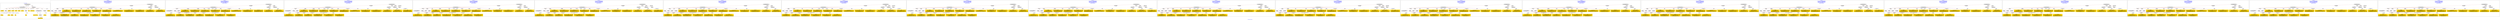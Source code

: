digraph n0 {
fontcolor="blue"
remincross="true"
label="s04-ima-artworks.xml"
subgraph cluster_0 {
label="1-correct model"
n2[style="filled",color="white",fillcolor="lightgray",label="CulturalHeritageObject1"];
n3[shape="plaintext",style="filled",fillcolor="gold",label="creationDate"];
n4[style="filled",color="white",fillcolor="lightgray",label="Person1"];
n5[shape="plaintext",style="filled",fillcolor="gold",label="galleryLabel"];
n6[shape="plaintext",style="filled",fillcolor="gold",label="dimensions"];
n7[shape="plaintext",style="filled",fillcolor="gold",label="materials"];
n8[shape="plaintext",style="filled",fillcolor="gold",label="creditLine"];
n9[shape="plaintext",style="filled",fillcolor="gold",label="provenance"];
n10[style="filled",color="white",fillcolor="lightgray",label="Concept1"];
n11[shape="plaintext",style="filled",fillcolor="gold",label="title"];
n12[shape="plaintext",style="filled",fillcolor="gold",label="accessionNumber"];
n13[style="filled",color="white",fillcolor="lightgray",label="CulturalHeritageObject2"];
n14[style="filled",color="white",fillcolor="lightgray",label="Document2"];
n15[shape="plaintext",style="filled",fillcolor="gold",label="relatedArtworksTitle"];
n16[style="filled",color="white",fillcolor="lightgray",label="Document1"];
n17[shape="plaintext",style="filled",fillcolor="gold",label="nationality"];
n18[shape="plaintext",style="filled",fillcolor="gold",label="birthDate"];
n19[shape="plaintext",style="filled",fillcolor="gold",label="deathDate"];
n20[shape="plaintext",style="filled",fillcolor="gold",label="artist"];
n21[style="filled",color="white",fillcolor="lightgray",label="EuropeanaAggregation1"];
n22[style="filled",color="white",fillcolor="lightgray",label="WebResource1"];
n23[shape="plaintext",style="filled",fillcolor="gold",label="imageURL"];
n24[shape="plaintext",style="filled",fillcolor="gold",label="values"];
n25[shape="plaintext",style="filled",fillcolor="gold",label="relatedArtworksURL"];
n26[shape="plaintext",style="filled",fillcolor="gold",label="sourceURL"];
}
subgraph cluster_1 {
label="candidate 0\nlink coherence:0.8260869565217391\nnode coherence:0.8260869565217391\nconfidence:0.39671024442083674\nmapping score:0.5154422042357606\ncost:22.99973\n-precision:0.61-recall:0.58"
n28[style="filled",color="white",fillcolor="lightgray",label="CulturalHeritageObject1"];
n29[style="filled",color="white",fillcolor="lightgray",label="Person1"];
n30[style="filled",color="white",fillcolor="lightgray",label="Concept1"];
n31[style="filled",color="white",fillcolor="lightgray",label="Document1"];
n32[style="filled",color="white",fillcolor="lightgray",label="EuropeanaAggregation1"];
n33[style="filled",color="white",fillcolor="lightgray",label="WebResource1"];
n34[style="filled",color="white",fillcolor="lightgray",label="WebResource2"];
n35[shape="plaintext",style="filled",fillcolor="gold",label="imageURL\n[WebResource,classLink,0.668]\n[Document,classLink,0.27]\n[CulturalHeritageObject,description,0.043]\n[CulturalHeritageObject,title,0.019]"];
n36[shape="plaintext",style="filled",fillcolor="gold",label="creationDate\n[Person,dateOfBirth,0.502]\n[CulturalHeritageObject,created,0.25]\n[Person,dateOfDeath,0.145]\n[Person,biographicalInformation,0.103]"];
n37[shape="plaintext",style="filled",fillcolor="gold",label="birthDate\n[Person,dateOfBirth,0.45]\n[Person,dateOfDeath,0.283]\n[CulturalHeritageObject,created,0.223]\n[Person,biographicalInformation,0.045]"];
n38[shape="plaintext",style="filled",fillcolor="gold",label="relatedArtworksTitle\n[CulturalHeritageObject,description,0.399]\n[CulturalHeritageObject,title,0.311]\n[Person,biographicalInformation,0.182]\n[Person,nameOfThePerson,0.109]"];
n39[shape="plaintext",style="filled",fillcolor="gold",label="provenance\n[CulturalHeritageObject,provenance,0.349]\n[CulturalHeritageObject,description,0.258]\n[Person,biographicalInformation,0.205]\n[CulturalHeritageObject,title,0.188]"];
n40[shape="plaintext",style="filled",fillcolor="gold",label="deathDate\n[Person,dateOfDeath,0.454]\n[CulturalHeritageObject,created,0.297]\n[Person,dateOfBirth,0.174]\n[CulturalHeritageObject,title,0.075]"];
n41[shape="plaintext",style="filled",fillcolor="gold",label="artist\n[Person,nameOfThePerson,0.686]\n[CulturalHeritageObject,description,0.123]\n[CulturalHeritageObject,title,0.099]\n[CulturalHeritageObject,provenance,0.092]"];
n42[shape="plaintext",style="filled",fillcolor="gold",label="title\n[CulturalHeritageObject,description,0.399]\n[CulturalHeritageObject,title,0.316]\n[Person,biographicalInformation,0.202]\n[Person,nameOfThePerson,0.083]"];
n43[shape="plaintext",style="filled",fillcolor="gold",label="creditLine\n[CulturalHeritageObject,provenance,0.663]\n[CulturalHeritageObject,description,0.137]\n[CulturalHeritageObject,title,0.129]\n[Person,nameOfThePerson,0.072]"];
n44[shape="plaintext",style="filled",fillcolor="gold",label="relatedArtworksURL\n[WebResource,classLink,0.708]\n[Document,classLink,0.148]\n[CulturalHeritageObject,description,0.079]\n[CulturalHeritageObject,provenance,0.066]"];
n45[shape="plaintext",style="filled",fillcolor="gold",label="values\n[CulturalHeritageObject,description,0.443]\n[CulturalHeritageObject,title,0.297]\n[Person,biographicalInformation,0.149]\n[Concept,prefLabel,0.112]"];
n46[shape="plaintext",style="filled",fillcolor="gold",label="materials\n[CulturalHeritageObject,medium,0.773]\n[CulturalHeritageObject,provenance,0.087]\n[CulturalHeritageObject,description,0.078]\n[Person,biographicalInformation,0.061]"];
n47[shape="plaintext",style="filled",fillcolor="gold",label="accessionNumber\n[CulturalHeritageObject,extent,0.609]\n[CulturalHeritageObject,accessionNumber,0.389]\n[CulturalHeritageObject,description,0.002]"];
n48[shape="plaintext",style="filled",fillcolor="gold",label="dimensions\n[CulturalHeritageObject,extent,0.57]\n[CulturalHeritageObject,accessionNumber,0.222]\n[CulturalHeritageObject,description,0.121]\n[CulturalHeritageObject,title,0.087]"];
n49[shape="plaintext",style="filled",fillcolor="gold",label="galleryLabel\n[CulturalHeritageObject,description,0.43]\n[Person,biographicalInformation,0.412]\n[CulturalHeritageObject,title,0.113]\n[CulturalHeritageObject,provenance,0.045]"];
n50[shape="plaintext",style="filled",fillcolor="gold",label="nationality\n[Person,countryAssociatedWithThePerson,0.696]\n[CulturalHeritageObject,provenance,0.133]\n[Concept,prefLabel,0.103]\n[CulturalHeritageObject,title,0.069]"];
n51[shape="plaintext",style="filled",fillcolor="gold",label="sourceURL\n[WebResource,classLink,0.724]\n[Document,classLink,0.137]\n[CulturalHeritageObject,description,0.078]\n[CulturalHeritageObject,provenance,0.062]"];
}
subgraph cluster_2 {
label="candidate 1\nlink coherence:0.8260869565217391\nnode coherence:0.8260869565217391\nconfidence:0.39325468563513144\nmapping score:0.5142903513071921\ncost:121.99973\n-precision:0.57-recall:0.54"
n53[style="filled",color="white",fillcolor="lightgray",label="CulturalHeritageObject1"];
n54[style="filled",color="white",fillcolor="lightgray",label="CulturalHeritageObject2"];
n55[style="filled",color="white",fillcolor="lightgray",label="Person1"];
n56[style="filled",color="white",fillcolor="lightgray",label="Concept1"];
n57[style="filled",color="white",fillcolor="lightgray",label="EuropeanaAggregation1"];
n58[style="filled",color="white",fillcolor="lightgray",label="WebResource1"];
n59[style="filled",color="white",fillcolor="lightgray",label="WebResource2"];
n60[shape="plaintext",style="filled",fillcolor="gold",label="imageURL\n[WebResource,classLink,0.668]\n[Document,classLink,0.27]\n[CulturalHeritageObject,description,0.043]\n[CulturalHeritageObject,title,0.019]"];
n61[shape="plaintext",style="filled",fillcolor="gold",label="creationDate\n[Person,dateOfBirth,0.502]\n[CulturalHeritageObject,created,0.25]\n[Person,dateOfDeath,0.145]\n[Person,biographicalInformation,0.103]"];
n62[shape="plaintext",style="filled",fillcolor="gold",label="birthDate\n[Person,dateOfBirth,0.45]\n[Person,dateOfDeath,0.283]\n[CulturalHeritageObject,created,0.223]\n[Person,biographicalInformation,0.045]"];
n63[shape="plaintext",style="filled",fillcolor="gold",label="relatedArtworksTitle\n[CulturalHeritageObject,description,0.399]\n[CulturalHeritageObject,title,0.311]\n[Person,biographicalInformation,0.182]\n[Person,nameOfThePerson,0.109]"];
n64[shape="plaintext",style="filled",fillcolor="gold",label="provenance\n[CulturalHeritageObject,provenance,0.349]\n[CulturalHeritageObject,description,0.258]\n[Person,biographicalInformation,0.205]\n[CulturalHeritageObject,title,0.188]"];
n65[shape="plaintext",style="filled",fillcolor="gold",label="deathDate\n[Person,dateOfDeath,0.454]\n[CulturalHeritageObject,created,0.297]\n[Person,dateOfBirth,0.174]\n[CulturalHeritageObject,title,0.075]"];
n66[shape="plaintext",style="filled",fillcolor="gold",label="artist\n[Person,nameOfThePerson,0.686]\n[CulturalHeritageObject,description,0.123]\n[CulturalHeritageObject,title,0.099]\n[CulturalHeritageObject,provenance,0.092]"];
n67[shape="plaintext",style="filled",fillcolor="gold",label="title\n[CulturalHeritageObject,description,0.399]\n[CulturalHeritageObject,title,0.316]\n[Person,biographicalInformation,0.202]\n[Person,nameOfThePerson,0.083]"];
n68[shape="plaintext",style="filled",fillcolor="gold",label="creditLine\n[CulturalHeritageObject,provenance,0.663]\n[CulturalHeritageObject,description,0.137]\n[CulturalHeritageObject,title,0.129]\n[Person,nameOfThePerson,0.072]"];
n69[shape="plaintext",style="filled",fillcolor="gold",label="relatedArtworksURL\n[WebResource,classLink,0.708]\n[Document,classLink,0.148]\n[CulturalHeritageObject,description,0.079]\n[CulturalHeritageObject,provenance,0.066]"];
n70[shape="plaintext",style="filled",fillcolor="gold",label="values\n[CulturalHeritageObject,description,0.443]\n[CulturalHeritageObject,title,0.297]\n[Person,biographicalInformation,0.149]\n[Concept,prefLabel,0.112]"];
n71[shape="plaintext",style="filled",fillcolor="gold",label="materials\n[CulturalHeritageObject,medium,0.773]\n[CulturalHeritageObject,provenance,0.087]\n[CulturalHeritageObject,description,0.078]\n[Person,biographicalInformation,0.061]"];
n72[shape="plaintext",style="filled",fillcolor="gold",label="accessionNumber\n[CulturalHeritageObject,extent,0.609]\n[CulturalHeritageObject,accessionNumber,0.389]\n[CulturalHeritageObject,description,0.002]"];
n73[shape="plaintext",style="filled",fillcolor="gold",label="dimensions\n[CulturalHeritageObject,extent,0.57]\n[CulturalHeritageObject,accessionNumber,0.222]\n[CulturalHeritageObject,description,0.121]\n[CulturalHeritageObject,title,0.087]"];
n74[shape="plaintext",style="filled",fillcolor="gold",label="galleryLabel\n[CulturalHeritageObject,description,0.43]\n[Person,biographicalInformation,0.412]\n[CulturalHeritageObject,title,0.113]\n[CulturalHeritageObject,provenance,0.045]"];
n75[shape="plaintext",style="filled",fillcolor="gold",label="nationality\n[Person,countryAssociatedWithThePerson,0.696]\n[CulturalHeritageObject,provenance,0.133]\n[Concept,prefLabel,0.103]\n[CulturalHeritageObject,title,0.069]"];
n76[shape="plaintext",style="filled",fillcolor="gold",label="sourceURL\n[WebResource,classLink,0.724]\n[Document,classLink,0.137]\n[CulturalHeritageObject,description,0.078]\n[CulturalHeritageObject,provenance,0.062]"];
}
subgraph cluster_3 {
label="candidate 10\nlink coherence:0.7916666666666666\nnode coherence:0.7916666666666666\nconfidence:0.4535061211209536\nmapping score:0.5130968116154813\ncost:222.009732\n-precision:0.62-recall:0.62"
n78[style="filled",color="white",fillcolor="lightgray",label="CulturalHeritageObject1"];
n79[style="filled",color="white",fillcolor="lightgray",label="CulturalHeritageObject2"];
n80[style="filled",color="white",fillcolor="lightgray",label="Person1"];
n81[style="filled",color="white",fillcolor="lightgray",label="Concept1"];
n82[style="filled",color="white",fillcolor="lightgray",label="EuropeanaAggregation1"];
n83[style="filled",color="white",fillcolor="lightgray",label="WebResource1"];
n84[style="filled",color="white",fillcolor="lightgray",label="WebResource2"];
n85[style="filled",color="white",fillcolor="lightgray",label="Person2"];
n86[shape="plaintext",style="filled",fillcolor="gold",label="imageURL\n[WebResource,classLink,0.668]\n[Document,classLink,0.27]\n[CulturalHeritageObject,description,0.043]\n[CulturalHeritageObject,title,0.019]"];
n87[shape="plaintext",style="filled",fillcolor="gold",label="creationDate\n[Person,dateOfBirth,0.502]\n[CulturalHeritageObject,created,0.25]\n[Person,dateOfDeath,0.145]\n[Person,biographicalInformation,0.103]"];
n88[shape="plaintext",style="filled",fillcolor="gold",label="birthDate\n[Person,dateOfBirth,0.45]\n[Person,dateOfDeath,0.283]\n[CulturalHeritageObject,created,0.223]\n[Person,biographicalInformation,0.045]"];
n89[shape="plaintext",style="filled",fillcolor="gold",label="provenance\n[CulturalHeritageObject,provenance,0.349]\n[CulturalHeritageObject,description,0.258]\n[Person,biographicalInformation,0.205]\n[CulturalHeritageObject,title,0.188]"];
n90[shape="plaintext",style="filled",fillcolor="gold",label="deathDate\n[Person,dateOfDeath,0.454]\n[CulturalHeritageObject,created,0.297]\n[Person,dateOfBirth,0.174]\n[CulturalHeritageObject,title,0.075]"];
n91[shape="plaintext",style="filled",fillcolor="gold",label="relatedArtworksTitle\n[CulturalHeritageObject,description,0.399]\n[CulturalHeritageObject,title,0.311]\n[Person,biographicalInformation,0.182]\n[Person,nameOfThePerson,0.109]"];
n92[shape="plaintext",style="filled",fillcolor="gold",label="galleryLabel\n[CulturalHeritageObject,description,0.43]\n[Person,biographicalInformation,0.412]\n[CulturalHeritageObject,title,0.113]\n[CulturalHeritageObject,provenance,0.045]"];
n93[shape="plaintext",style="filled",fillcolor="gold",label="creditLine\n[CulturalHeritageObject,provenance,0.663]\n[CulturalHeritageObject,description,0.137]\n[CulturalHeritageObject,title,0.129]\n[Person,nameOfThePerson,0.072]"];
n94[shape="plaintext",style="filled",fillcolor="gold",label="relatedArtworksURL\n[WebResource,classLink,0.708]\n[Document,classLink,0.148]\n[CulturalHeritageObject,description,0.079]\n[CulturalHeritageObject,provenance,0.066]"];
n95[shape="plaintext",style="filled",fillcolor="gold",label="values\n[CulturalHeritageObject,description,0.443]\n[CulturalHeritageObject,title,0.297]\n[Person,biographicalInformation,0.149]\n[Concept,prefLabel,0.112]"];
n96[shape="plaintext",style="filled",fillcolor="gold",label="materials\n[CulturalHeritageObject,medium,0.773]\n[CulturalHeritageObject,provenance,0.087]\n[CulturalHeritageObject,description,0.078]\n[Person,biographicalInformation,0.061]"];
n97[shape="plaintext",style="filled",fillcolor="gold",label="sourceURL\n[WebResource,classLink,0.724]\n[Document,classLink,0.137]\n[CulturalHeritageObject,description,0.078]\n[CulturalHeritageObject,provenance,0.062]"];
n98[shape="plaintext",style="filled",fillcolor="gold",label="accessionNumber\n[CulturalHeritageObject,extent,0.609]\n[CulturalHeritageObject,accessionNumber,0.389]\n[CulturalHeritageObject,description,0.002]"];
n99[shape="plaintext",style="filled",fillcolor="gold",label="artist\n[Person,nameOfThePerson,0.686]\n[CulturalHeritageObject,description,0.123]\n[CulturalHeritageObject,title,0.099]\n[CulturalHeritageObject,provenance,0.092]"];
n100[shape="plaintext",style="filled",fillcolor="gold",label="title\n[CulturalHeritageObject,description,0.399]\n[CulturalHeritageObject,title,0.316]\n[Person,biographicalInformation,0.202]\n[Person,nameOfThePerson,0.083]"];
n101[shape="plaintext",style="filled",fillcolor="gold",label="dimensions\n[CulturalHeritageObject,extent,0.57]\n[CulturalHeritageObject,accessionNumber,0.222]\n[CulturalHeritageObject,description,0.121]\n[CulturalHeritageObject,title,0.087]"];
n102[shape="plaintext",style="filled",fillcolor="gold",label="nationality\n[Person,countryAssociatedWithThePerson,0.696]\n[CulturalHeritageObject,provenance,0.133]\n[Concept,prefLabel,0.103]\n[CulturalHeritageObject,title,0.069]"];
}
subgraph cluster_4 {
label="candidate 11\nlink coherence:0.7916666666666666\nnode coherence:0.7916666666666666\nconfidence:0.45258214968766225\nmapping score:0.5127888211377175\ncost:122.99973\n-precision:0.58-recall:0.58"
n104[style="filled",color="white",fillcolor="lightgray",label="CulturalHeritageObject1"];
n105[style="filled",color="white",fillcolor="lightgray",label="CulturalHeritageObject2"];
n106[style="filled",color="white",fillcolor="lightgray",label="Person1"];
n107[style="filled",color="white",fillcolor="lightgray",label="Person2"];
n108[style="filled",color="white",fillcolor="lightgray",label="Concept1"];
n109[style="filled",color="white",fillcolor="lightgray",label="EuropeanaAggregation1"];
n110[style="filled",color="white",fillcolor="lightgray",label="WebResource1"];
n111[style="filled",color="white",fillcolor="lightgray",label="WebResource2"];
n112[shape="plaintext",style="filled",fillcolor="gold",label="imageURL\n[WebResource,classLink,0.668]\n[Document,classLink,0.27]\n[CulturalHeritageObject,description,0.043]\n[CulturalHeritageObject,title,0.019]"];
n113[shape="plaintext",style="filled",fillcolor="gold",label="creationDate\n[Person,dateOfBirth,0.502]\n[CulturalHeritageObject,created,0.25]\n[Person,dateOfDeath,0.145]\n[Person,biographicalInformation,0.103]"];
n114[shape="plaintext",style="filled",fillcolor="gold",label="birthDate\n[Person,dateOfBirth,0.45]\n[Person,dateOfDeath,0.283]\n[CulturalHeritageObject,created,0.223]\n[Person,biographicalInformation,0.045]"];
n115[shape="plaintext",style="filled",fillcolor="gold",label="provenance\n[CulturalHeritageObject,provenance,0.349]\n[CulturalHeritageObject,description,0.258]\n[Person,biographicalInformation,0.205]\n[CulturalHeritageObject,title,0.188]"];
n116[shape="plaintext",style="filled",fillcolor="gold",label="deathDate\n[Person,dateOfDeath,0.454]\n[CulturalHeritageObject,created,0.297]\n[Person,dateOfBirth,0.174]\n[CulturalHeritageObject,title,0.075]"];
n117[shape="plaintext",style="filled",fillcolor="gold",label="title\n[CulturalHeritageObject,description,0.399]\n[CulturalHeritageObject,title,0.316]\n[Person,biographicalInformation,0.202]\n[Person,nameOfThePerson,0.083]"];
n118[shape="plaintext",style="filled",fillcolor="gold",label="galleryLabel\n[CulturalHeritageObject,description,0.43]\n[Person,biographicalInformation,0.412]\n[CulturalHeritageObject,title,0.113]\n[CulturalHeritageObject,provenance,0.045]"];
n119[shape="plaintext",style="filled",fillcolor="gold",label="creditLine\n[CulturalHeritageObject,provenance,0.663]\n[CulturalHeritageObject,description,0.137]\n[CulturalHeritageObject,title,0.129]\n[Person,nameOfThePerson,0.072]"];
n120[shape="plaintext",style="filled",fillcolor="gold",label="relatedArtworksURL\n[WebResource,classLink,0.708]\n[Document,classLink,0.148]\n[CulturalHeritageObject,description,0.079]\n[CulturalHeritageObject,provenance,0.066]"];
n121[shape="plaintext",style="filled",fillcolor="gold",label="values\n[CulturalHeritageObject,description,0.443]\n[CulturalHeritageObject,title,0.297]\n[Person,biographicalInformation,0.149]\n[Concept,prefLabel,0.112]"];
n122[shape="plaintext",style="filled",fillcolor="gold",label="materials\n[CulturalHeritageObject,medium,0.773]\n[CulturalHeritageObject,provenance,0.087]\n[CulturalHeritageObject,description,0.078]\n[Person,biographicalInformation,0.061]"];
n123[shape="plaintext",style="filled",fillcolor="gold",label="accessionNumber\n[CulturalHeritageObject,extent,0.609]\n[CulturalHeritageObject,accessionNumber,0.389]\n[CulturalHeritageObject,description,0.002]"];
n124[shape="plaintext",style="filled",fillcolor="gold",label="artist\n[Person,nameOfThePerson,0.686]\n[CulturalHeritageObject,description,0.123]\n[CulturalHeritageObject,title,0.099]\n[CulturalHeritageObject,provenance,0.092]"];
n125[shape="plaintext",style="filled",fillcolor="gold",label="relatedArtworksTitle\n[CulturalHeritageObject,description,0.399]\n[CulturalHeritageObject,title,0.311]\n[Person,biographicalInformation,0.182]\n[Person,nameOfThePerson,0.109]"];
n126[shape="plaintext",style="filled",fillcolor="gold",label="dimensions\n[CulturalHeritageObject,extent,0.57]\n[CulturalHeritageObject,accessionNumber,0.222]\n[CulturalHeritageObject,description,0.121]\n[CulturalHeritageObject,title,0.087]"];
n127[shape="plaintext",style="filled",fillcolor="gold",label="nationality\n[Person,countryAssociatedWithThePerson,0.696]\n[CulturalHeritageObject,provenance,0.133]\n[Concept,prefLabel,0.103]\n[CulturalHeritageObject,title,0.069]"];
n128[shape="plaintext",style="filled",fillcolor="gold",label="sourceURL\n[WebResource,classLink,0.724]\n[Document,classLink,0.137]\n[CulturalHeritageObject,description,0.078]\n[CulturalHeritageObject,provenance,0.062]"];
}
subgraph cluster_5 {
label="candidate 12\nlink coherence:0.7916666666666666\nnode coherence:0.7916666666666666\nconfidence:0.45258214968766225\nmapping score:0.5127888211377175\ncost:222.009732\n-precision:0.58-recall:0.58"
n130[style="filled",color="white",fillcolor="lightgray",label="CulturalHeritageObject1"];
n131[style="filled",color="white",fillcolor="lightgray",label="CulturalHeritageObject2"];
n132[style="filled",color="white",fillcolor="lightgray",label="Person1"];
n133[style="filled",color="white",fillcolor="lightgray",label="Concept1"];
n134[style="filled",color="white",fillcolor="lightgray",label="EuropeanaAggregation1"];
n135[style="filled",color="white",fillcolor="lightgray",label="WebResource1"];
n136[style="filled",color="white",fillcolor="lightgray",label="WebResource2"];
n137[style="filled",color="white",fillcolor="lightgray",label="Person2"];
n138[shape="plaintext",style="filled",fillcolor="gold",label="imageURL\n[WebResource,classLink,0.668]\n[Document,classLink,0.27]\n[CulturalHeritageObject,description,0.043]\n[CulturalHeritageObject,title,0.019]"];
n139[shape="plaintext",style="filled",fillcolor="gold",label="creationDate\n[Person,dateOfBirth,0.502]\n[CulturalHeritageObject,created,0.25]\n[Person,dateOfDeath,0.145]\n[Person,biographicalInformation,0.103]"];
n140[shape="plaintext",style="filled",fillcolor="gold",label="birthDate\n[Person,dateOfBirth,0.45]\n[Person,dateOfDeath,0.283]\n[CulturalHeritageObject,created,0.223]\n[Person,biographicalInformation,0.045]"];
n141[shape="plaintext",style="filled",fillcolor="gold",label="provenance\n[CulturalHeritageObject,provenance,0.349]\n[CulturalHeritageObject,description,0.258]\n[Person,biographicalInformation,0.205]\n[CulturalHeritageObject,title,0.188]"];
n142[shape="plaintext",style="filled",fillcolor="gold",label="deathDate\n[Person,dateOfDeath,0.454]\n[CulturalHeritageObject,created,0.297]\n[Person,dateOfBirth,0.174]\n[CulturalHeritageObject,title,0.075]"];
n143[shape="plaintext",style="filled",fillcolor="gold",label="title\n[CulturalHeritageObject,description,0.399]\n[CulturalHeritageObject,title,0.316]\n[Person,biographicalInformation,0.202]\n[Person,nameOfThePerson,0.083]"];
n144[shape="plaintext",style="filled",fillcolor="gold",label="galleryLabel\n[CulturalHeritageObject,description,0.43]\n[Person,biographicalInformation,0.412]\n[CulturalHeritageObject,title,0.113]\n[CulturalHeritageObject,provenance,0.045]"];
n145[shape="plaintext",style="filled",fillcolor="gold",label="creditLine\n[CulturalHeritageObject,provenance,0.663]\n[CulturalHeritageObject,description,0.137]\n[CulturalHeritageObject,title,0.129]\n[Person,nameOfThePerson,0.072]"];
n146[shape="plaintext",style="filled",fillcolor="gold",label="relatedArtworksURL\n[WebResource,classLink,0.708]\n[Document,classLink,0.148]\n[CulturalHeritageObject,description,0.079]\n[CulturalHeritageObject,provenance,0.066]"];
n147[shape="plaintext",style="filled",fillcolor="gold",label="values\n[CulturalHeritageObject,description,0.443]\n[CulturalHeritageObject,title,0.297]\n[Person,biographicalInformation,0.149]\n[Concept,prefLabel,0.112]"];
n148[shape="plaintext",style="filled",fillcolor="gold",label="materials\n[CulturalHeritageObject,medium,0.773]\n[CulturalHeritageObject,provenance,0.087]\n[CulturalHeritageObject,description,0.078]\n[Person,biographicalInformation,0.061]"];
n149[shape="plaintext",style="filled",fillcolor="gold",label="accessionNumber\n[CulturalHeritageObject,extent,0.609]\n[CulturalHeritageObject,accessionNumber,0.389]\n[CulturalHeritageObject,description,0.002]"];
n150[shape="plaintext",style="filled",fillcolor="gold",label="artist\n[Person,nameOfThePerson,0.686]\n[CulturalHeritageObject,description,0.123]\n[CulturalHeritageObject,title,0.099]\n[CulturalHeritageObject,provenance,0.092]"];
n151[shape="plaintext",style="filled",fillcolor="gold",label="relatedArtworksTitle\n[CulturalHeritageObject,description,0.399]\n[CulturalHeritageObject,title,0.311]\n[Person,biographicalInformation,0.182]\n[Person,nameOfThePerson,0.109]"];
n152[shape="plaintext",style="filled",fillcolor="gold",label="dimensions\n[CulturalHeritageObject,extent,0.57]\n[CulturalHeritageObject,accessionNumber,0.222]\n[CulturalHeritageObject,description,0.121]\n[CulturalHeritageObject,title,0.087]"];
n153[shape="plaintext",style="filled",fillcolor="gold",label="nationality\n[Person,countryAssociatedWithThePerson,0.696]\n[CulturalHeritageObject,provenance,0.133]\n[Concept,prefLabel,0.103]\n[CulturalHeritageObject,title,0.069]"];
n154[shape="plaintext",style="filled",fillcolor="gold",label="sourceURL\n[WebResource,classLink,0.724]\n[Document,classLink,0.137]\n[CulturalHeritageObject,description,0.078]\n[CulturalHeritageObject,provenance,0.062]"];
}
subgraph cluster_6 {
label="candidate 13\nlink coherence:0.7916666666666666\nnode coherence:0.7916666666666666\nconfidence:0.4521913539046854\nmapping score:0.5126585558767253\ncost:23.99973\n-precision:0.62-recall:0.62"
n156[style="filled",color="white",fillcolor="lightgray",label="CulturalHeritageObject1"];
n157[style="filled",color="white",fillcolor="lightgray",label="Person1"];
n158[style="filled",color="white",fillcolor="lightgray",label="Person2"];
n159[style="filled",color="white",fillcolor="lightgray",label="Concept1"];
n160[style="filled",color="white",fillcolor="lightgray",label="Document1"];
n161[style="filled",color="white",fillcolor="lightgray",label="EuropeanaAggregation1"];
n162[style="filled",color="white",fillcolor="lightgray",label="WebResource1"];
n163[style="filled",color="white",fillcolor="lightgray",label="WebResource2"];
n164[shape="plaintext",style="filled",fillcolor="gold",label="imageURL\n[WebResource,classLink,0.668]\n[Document,classLink,0.27]\n[CulturalHeritageObject,description,0.043]\n[CulturalHeritageObject,title,0.019]"];
n165[shape="plaintext",style="filled",fillcolor="gold",label="creationDate\n[Person,dateOfBirth,0.502]\n[CulturalHeritageObject,created,0.25]\n[Person,dateOfDeath,0.145]\n[Person,biographicalInformation,0.103]"];
n166[shape="plaintext",style="filled",fillcolor="gold",label="deathDate\n[Person,dateOfDeath,0.454]\n[CulturalHeritageObject,created,0.297]\n[Person,dateOfBirth,0.174]\n[CulturalHeritageObject,title,0.075]"];
n167[shape="plaintext",style="filled",fillcolor="gold",label="provenance\n[CulturalHeritageObject,provenance,0.349]\n[CulturalHeritageObject,description,0.258]\n[Person,biographicalInformation,0.205]\n[CulturalHeritageObject,title,0.188]"];
n168[shape="plaintext",style="filled",fillcolor="gold",label="birthDate\n[Person,dateOfBirth,0.45]\n[Person,dateOfDeath,0.283]\n[CulturalHeritageObject,created,0.223]\n[Person,biographicalInformation,0.045]"];
n169[shape="plaintext",style="filled",fillcolor="gold",label="relatedArtworksTitle\n[CulturalHeritageObject,description,0.399]\n[CulturalHeritageObject,title,0.311]\n[Person,biographicalInformation,0.182]\n[Person,nameOfThePerson,0.109]"];
n170[shape="plaintext",style="filled",fillcolor="gold",label="galleryLabel\n[CulturalHeritageObject,description,0.43]\n[Person,biographicalInformation,0.412]\n[CulturalHeritageObject,title,0.113]\n[CulturalHeritageObject,provenance,0.045]"];
n171[shape="plaintext",style="filled",fillcolor="gold",label="creditLine\n[CulturalHeritageObject,provenance,0.663]\n[CulturalHeritageObject,description,0.137]\n[CulturalHeritageObject,title,0.129]\n[Person,nameOfThePerson,0.072]"];
n172[shape="plaintext",style="filled",fillcolor="gold",label="relatedArtworksURL\n[WebResource,classLink,0.708]\n[Document,classLink,0.148]\n[CulturalHeritageObject,description,0.079]\n[CulturalHeritageObject,provenance,0.066]"];
n173[shape="plaintext",style="filled",fillcolor="gold",label="values\n[CulturalHeritageObject,description,0.443]\n[CulturalHeritageObject,title,0.297]\n[Person,biographicalInformation,0.149]\n[Concept,prefLabel,0.112]"];
n174[shape="plaintext",style="filled",fillcolor="gold",label="materials\n[CulturalHeritageObject,medium,0.773]\n[CulturalHeritageObject,provenance,0.087]\n[CulturalHeritageObject,description,0.078]\n[Person,biographicalInformation,0.061]"];
n175[shape="plaintext",style="filled",fillcolor="gold",label="accessionNumber\n[CulturalHeritageObject,extent,0.609]\n[CulturalHeritageObject,accessionNumber,0.389]\n[CulturalHeritageObject,description,0.002]"];
n176[shape="plaintext",style="filled",fillcolor="gold",label="artist\n[Person,nameOfThePerson,0.686]\n[CulturalHeritageObject,description,0.123]\n[CulturalHeritageObject,title,0.099]\n[CulturalHeritageObject,provenance,0.092]"];
n177[shape="plaintext",style="filled",fillcolor="gold",label="title\n[CulturalHeritageObject,description,0.399]\n[CulturalHeritageObject,title,0.316]\n[Person,biographicalInformation,0.202]\n[Person,nameOfThePerson,0.083]"];
n178[shape="plaintext",style="filled",fillcolor="gold",label="dimensions\n[CulturalHeritageObject,extent,0.57]\n[CulturalHeritageObject,accessionNumber,0.222]\n[CulturalHeritageObject,description,0.121]\n[CulturalHeritageObject,title,0.087]"];
n179[shape="plaintext",style="filled",fillcolor="gold",label="nationality\n[Person,countryAssociatedWithThePerson,0.696]\n[CulturalHeritageObject,provenance,0.133]\n[Concept,prefLabel,0.103]\n[CulturalHeritageObject,title,0.069]"];
n180[shape="plaintext",style="filled",fillcolor="gold",label="sourceURL\n[WebResource,classLink,0.724]\n[Document,classLink,0.137]\n[CulturalHeritageObject,description,0.078]\n[CulturalHeritageObject,provenance,0.062]"];
}
subgraph cluster_7 {
label="candidate 14\nlink coherence:0.7916666666666666\nnode coherence:0.7916666666666666\nconfidence:0.4521913539046854\nmapping score:0.5126585558767253\ncost:123.009732\n-precision:0.62-recall:0.62"
n182[style="filled",color="white",fillcolor="lightgray",label="CulturalHeritageObject1"];
n183[style="filled",color="white",fillcolor="lightgray",label="Person1"];
n184[style="filled",color="white",fillcolor="lightgray",label="Concept1"];
n185[style="filled",color="white",fillcolor="lightgray",label="Document1"];
n186[style="filled",color="white",fillcolor="lightgray",label="EuropeanaAggregation1"];
n187[style="filled",color="white",fillcolor="lightgray",label="WebResource1"];
n188[style="filled",color="white",fillcolor="lightgray",label="WebResource2"];
n189[style="filled",color="white",fillcolor="lightgray",label="Person2"];
n190[shape="plaintext",style="filled",fillcolor="gold",label="imageURL\n[WebResource,classLink,0.668]\n[Document,classLink,0.27]\n[CulturalHeritageObject,description,0.043]\n[CulturalHeritageObject,title,0.019]"];
n191[shape="plaintext",style="filled",fillcolor="gold",label="creationDate\n[Person,dateOfBirth,0.502]\n[CulturalHeritageObject,created,0.25]\n[Person,dateOfDeath,0.145]\n[Person,biographicalInformation,0.103]"];
n192[shape="plaintext",style="filled",fillcolor="gold",label="deathDate\n[Person,dateOfDeath,0.454]\n[CulturalHeritageObject,created,0.297]\n[Person,dateOfBirth,0.174]\n[CulturalHeritageObject,title,0.075]"];
n193[shape="plaintext",style="filled",fillcolor="gold",label="provenance\n[CulturalHeritageObject,provenance,0.349]\n[CulturalHeritageObject,description,0.258]\n[Person,biographicalInformation,0.205]\n[CulturalHeritageObject,title,0.188]"];
n194[shape="plaintext",style="filled",fillcolor="gold",label="birthDate\n[Person,dateOfBirth,0.45]\n[Person,dateOfDeath,0.283]\n[CulturalHeritageObject,created,0.223]\n[Person,biographicalInformation,0.045]"];
n195[shape="plaintext",style="filled",fillcolor="gold",label="relatedArtworksTitle\n[CulturalHeritageObject,description,0.399]\n[CulturalHeritageObject,title,0.311]\n[Person,biographicalInformation,0.182]\n[Person,nameOfThePerson,0.109]"];
n196[shape="plaintext",style="filled",fillcolor="gold",label="galleryLabel\n[CulturalHeritageObject,description,0.43]\n[Person,biographicalInformation,0.412]\n[CulturalHeritageObject,title,0.113]\n[CulturalHeritageObject,provenance,0.045]"];
n197[shape="plaintext",style="filled",fillcolor="gold",label="creditLine\n[CulturalHeritageObject,provenance,0.663]\n[CulturalHeritageObject,description,0.137]\n[CulturalHeritageObject,title,0.129]\n[Person,nameOfThePerson,0.072]"];
n198[shape="plaintext",style="filled",fillcolor="gold",label="relatedArtworksURL\n[WebResource,classLink,0.708]\n[Document,classLink,0.148]\n[CulturalHeritageObject,description,0.079]\n[CulturalHeritageObject,provenance,0.066]"];
n199[shape="plaintext",style="filled",fillcolor="gold",label="values\n[CulturalHeritageObject,description,0.443]\n[CulturalHeritageObject,title,0.297]\n[Person,biographicalInformation,0.149]\n[Concept,prefLabel,0.112]"];
n200[shape="plaintext",style="filled",fillcolor="gold",label="materials\n[CulturalHeritageObject,medium,0.773]\n[CulturalHeritageObject,provenance,0.087]\n[CulturalHeritageObject,description,0.078]\n[Person,biographicalInformation,0.061]"];
n201[shape="plaintext",style="filled",fillcolor="gold",label="accessionNumber\n[CulturalHeritageObject,extent,0.609]\n[CulturalHeritageObject,accessionNumber,0.389]\n[CulturalHeritageObject,description,0.002]"];
n202[shape="plaintext",style="filled",fillcolor="gold",label="artist\n[Person,nameOfThePerson,0.686]\n[CulturalHeritageObject,description,0.123]\n[CulturalHeritageObject,title,0.099]\n[CulturalHeritageObject,provenance,0.092]"];
n203[shape="plaintext",style="filled",fillcolor="gold",label="title\n[CulturalHeritageObject,description,0.399]\n[CulturalHeritageObject,title,0.316]\n[Person,biographicalInformation,0.202]\n[Person,nameOfThePerson,0.083]"];
n204[shape="plaintext",style="filled",fillcolor="gold",label="dimensions\n[CulturalHeritageObject,extent,0.57]\n[CulturalHeritageObject,accessionNumber,0.222]\n[CulturalHeritageObject,description,0.121]\n[CulturalHeritageObject,title,0.087]"];
n205[shape="plaintext",style="filled",fillcolor="gold",label="nationality\n[Person,countryAssociatedWithThePerson,0.696]\n[CulturalHeritageObject,provenance,0.133]\n[Concept,prefLabel,0.103]\n[CulturalHeritageObject,title,0.069]"];
n206[shape="plaintext",style="filled",fillcolor="gold",label="sourceURL\n[WebResource,classLink,0.724]\n[Document,classLink,0.137]\n[CulturalHeritageObject,description,0.078]\n[CulturalHeritageObject,provenance,0.062]"];
}
subgraph cluster_8 {
label="candidate 15\nlink coherence:0.7916666666666666\nnode coherence:0.7916666666666666\nconfidence:0.45162991362219945\nmapping score:0.5124714091158965\ncost:122.99973\n-precision:0.58-recall:0.58"
n208[style="filled",color="white",fillcolor="lightgray",label="CulturalHeritageObject1"];
n209[style="filled",color="white",fillcolor="lightgray",label="CulturalHeritageObject2"];
n210[style="filled",color="white",fillcolor="lightgray",label="Person1"];
n211[style="filled",color="white",fillcolor="lightgray",label="Person2"];
n212[style="filled",color="white",fillcolor="lightgray",label="Concept1"];
n213[style="filled",color="white",fillcolor="lightgray",label="EuropeanaAggregation1"];
n214[style="filled",color="white",fillcolor="lightgray",label="WebResource1"];
n215[style="filled",color="white",fillcolor="lightgray",label="WebResource2"];
n216[shape="plaintext",style="filled",fillcolor="gold",label="imageURL\n[WebResource,classLink,0.668]\n[Document,classLink,0.27]\n[CulturalHeritageObject,description,0.043]\n[CulturalHeritageObject,title,0.019]"];
n217[shape="plaintext",style="filled",fillcolor="gold",label="creationDate\n[Person,dateOfBirth,0.502]\n[CulturalHeritageObject,created,0.25]\n[Person,dateOfDeath,0.145]\n[Person,biographicalInformation,0.103]"];
n218[shape="plaintext",style="filled",fillcolor="gold",label="birthDate\n[Person,dateOfBirth,0.45]\n[Person,dateOfDeath,0.283]\n[CulturalHeritageObject,created,0.223]\n[Person,biographicalInformation,0.045]"];
n219[shape="plaintext",style="filled",fillcolor="gold",label="provenance\n[CulturalHeritageObject,provenance,0.349]\n[CulturalHeritageObject,description,0.258]\n[Person,biographicalInformation,0.205]\n[CulturalHeritageObject,title,0.188]"];
n220[shape="plaintext",style="filled",fillcolor="gold",label="deathDate\n[Person,dateOfDeath,0.454]\n[CulturalHeritageObject,created,0.297]\n[Person,dateOfBirth,0.174]\n[CulturalHeritageObject,title,0.075]"];
n221[shape="plaintext",style="filled",fillcolor="gold",label="title\n[CulturalHeritageObject,description,0.399]\n[CulturalHeritageObject,title,0.316]\n[Person,biographicalInformation,0.202]\n[Person,nameOfThePerson,0.083]"];
n222[shape="plaintext",style="filled",fillcolor="gold",label="galleryLabel\n[CulturalHeritageObject,description,0.43]\n[Person,biographicalInformation,0.412]\n[CulturalHeritageObject,title,0.113]\n[CulturalHeritageObject,provenance,0.045]"];
n223[shape="plaintext",style="filled",fillcolor="gold",label="creditLine\n[CulturalHeritageObject,provenance,0.663]\n[CulturalHeritageObject,description,0.137]\n[CulturalHeritageObject,title,0.129]\n[Person,nameOfThePerson,0.072]"];
n224[shape="plaintext",style="filled",fillcolor="gold",label="relatedArtworksURL\n[WebResource,classLink,0.708]\n[Document,classLink,0.148]\n[CulturalHeritageObject,description,0.079]\n[CulturalHeritageObject,provenance,0.066]"];
n225[shape="plaintext",style="filled",fillcolor="gold",label="values\n[CulturalHeritageObject,description,0.443]\n[CulturalHeritageObject,title,0.297]\n[Person,biographicalInformation,0.149]\n[Concept,prefLabel,0.112]"];
n226[shape="plaintext",style="filled",fillcolor="gold",label="materials\n[CulturalHeritageObject,medium,0.773]\n[CulturalHeritageObject,provenance,0.087]\n[CulturalHeritageObject,description,0.078]\n[Person,biographicalInformation,0.061]"];
n227[shape="plaintext",style="filled",fillcolor="gold",label="sourceURL\n[WebResource,classLink,0.724]\n[Document,classLink,0.137]\n[CulturalHeritageObject,description,0.078]\n[CulturalHeritageObject,provenance,0.062]"];
n228[shape="plaintext",style="filled",fillcolor="gold",label="accessionNumber\n[CulturalHeritageObject,extent,0.609]\n[CulturalHeritageObject,accessionNumber,0.389]\n[CulturalHeritageObject,description,0.002]"];
n229[shape="plaintext",style="filled",fillcolor="gold",label="artist\n[Person,nameOfThePerson,0.686]\n[CulturalHeritageObject,description,0.123]\n[CulturalHeritageObject,title,0.099]\n[CulturalHeritageObject,provenance,0.092]"];
n230[shape="plaintext",style="filled",fillcolor="gold",label="relatedArtworksTitle\n[CulturalHeritageObject,description,0.399]\n[CulturalHeritageObject,title,0.311]\n[Person,biographicalInformation,0.182]\n[Person,nameOfThePerson,0.109]"];
n231[shape="plaintext",style="filled",fillcolor="gold",label="dimensions\n[CulturalHeritageObject,extent,0.57]\n[CulturalHeritageObject,accessionNumber,0.222]\n[CulturalHeritageObject,description,0.121]\n[CulturalHeritageObject,title,0.087]"];
n232[shape="plaintext",style="filled",fillcolor="gold",label="nationality\n[Person,countryAssociatedWithThePerson,0.696]\n[CulturalHeritageObject,provenance,0.133]\n[Concept,prefLabel,0.103]\n[CulturalHeritageObject,title,0.069]"];
}
subgraph cluster_9 {
label="candidate 16\nlink coherence:0.7916666666666666\nnode coherence:0.7916666666666666\nconfidence:0.45162991362219945\nmapping score:0.5124714091158965\ncost:222.009732\n-precision:0.58-recall:0.58"
n234[style="filled",color="white",fillcolor="lightgray",label="CulturalHeritageObject1"];
n235[style="filled",color="white",fillcolor="lightgray",label="CulturalHeritageObject2"];
n236[style="filled",color="white",fillcolor="lightgray",label="Person1"];
n237[style="filled",color="white",fillcolor="lightgray",label="Concept1"];
n238[style="filled",color="white",fillcolor="lightgray",label="EuropeanaAggregation1"];
n239[style="filled",color="white",fillcolor="lightgray",label="WebResource1"];
n240[style="filled",color="white",fillcolor="lightgray",label="WebResource2"];
n241[style="filled",color="white",fillcolor="lightgray",label="Person2"];
n242[shape="plaintext",style="filled",fillcolor="gold",label="imageURL\n[WebResource,classLink,0.668]\n[Document,classLink,0.27]\n[CulturalHeritageObject,description,0.043]\n[CulturalHeritageObject,title,0.019]"];
n243[shape="plaintext",style="filled",fillcolor="gold",label="creationDate\n[Person,dateOfBirth,0.502]\n[CulturalHeritageObject,created,0.25]\n[Person,dateOfDeath,0.145]\n[Person,biographicalInformation,0.103]"];
n244[shape="plaintext",style="filled",fillcolor="gold",label="birthDate\n[Person,dateOfBirth,0.45]\n[Person,dateOfDeath,0.283]\n[CulturalHeritageObject,created,0.223]\n[Person,biographicalInformation,0.045]"];
n245[shape="plaintext",style="filled",fillcolor="gold",label="provenance\n[CulturalHeritageObject,provenance,0.349]\n[CulturalHeritageObject,description,0.258]\n[Person,biographicalInformation,0.205]\n[CulturalHeritageObject,title,0.188]"];
n246[shape="plaintext",style="filled",fillcolor="gold",label="deathDate\n[Person,dateOfDeath,0.454]\n[CulturalHeritageObject,created,0.297]\n[Person,dateOfBirth,0.174]\n[CulturalHeritageObject,title,0.075]"];
n247[shape="plaintext",style="filled",fillcolor="gold",label="title\n[CulturalHeritageObject,description,0.399]\n[CulturalHeritageObject,title,0.316]\n[Person,biographicalInformation,0.202]\n[Person,nameOfThePerson,0.083]"];
n248[shape="plaintext",style="filled",fillcolor="gold",label="galleryLabel\n[CulturalHeritageObject,description,0.43]\n[Person,biographicalInformation,0.412]\n[CulturalHeritageObject,title,0.113]\n[CulturalHeritageObject,provenance,0.045]"];
n249[shape="plaintext",style="filled",fillcolor="gold",label="creditLine\n[CulturalHeritageObject,provenance,0.663]\n[CulturalHeritageObject,description,0.137]\n[CulturalHeritageObject,title,0.129]\n[Person,nameOfThePerson,0.072]"];
n250[shape="plaintext",style="filled",fillcolor="gold",label="relatedArtworksURL\n[WebResource,classLink,0.708]\n[Document,classLink,0.148]\n[CulturalHeritageObject,description,0.079]\n[CulturalHeritageObject,provenance,0.066]"];
n251[shape="plaintext",style="filled",fillcolor="gold",label="values\n[CulturalHeritageObject,description,0.443]\n[CulturalHeritageObject,title,0.297]\n[Person,biographicalInformation,0.149]\n[Concept,prefLabel,0.112]"];
n252[shape="plaintext",style="filled",fillcolor="gold",label="materials\n[CulturalHeritageObject,medium,0.773]\n[CulturalHeritageObject,provenance,0.087]\n[CulturalHeritageObject,description,0.078]\n[Person,biographicalInformation,0.061]"];
n253[shape="plaintext",style="filled",fillcolor="gold",label="sourceURL\n[WebResource,classLink,0.724]\n[Document,classLink,0.137]\n[CulturalHeritageObject,description,0.078]\n[CulturalHeritageObject,provenance,0.062]"];
n254[shape="plaintext",style="filled",fillcolor="gold",label="accessionNumber\n[CulturalHeritageObject,extent,0.609]\n[CulturalHeritageObject,accessionNumber,0.389]\n[CulturalHeritageObject,description,0.002]"];
n255[shape="plaintext",style="filled",fillcolor="gold",label="artist\n[Person,nameOfThePerson,0.686]\n[CulturalHeritageObject,description,0.123]\n[CulturalHeritageObject,title,0.099]\n[CulturalHeritageObject,provenance,0.092]"];
n256[shape="plaintext",style="filled",fillcolor="gold",label="relatedArtworksTitle\n[CulturalHeritageObject,description,0.399]\n[CulturalHeritageObject,title,0.311]\n[Person,biographicalInformation,0.182]\n[Person,nameOfThePerson,0.109]"];
n257[shape="plaintext",style="filled",fillcolor="gold",label="dimensions\n[CulturalHeritageObject,extent,0.57]\n[CulturalHeritageObject,accessionNumber,0.222]\n[CulturalHeritageObject,description,0.121]\n[CulturalHeritageObject,title,0.087]"];
n258[shape="plaintext",style="filled",fillcolor="gold",label="nationality\n[Person,countryAssociatedWithThePerson,0.696]\n[CulturalHeritageObject,provenance,0.133]\n[Concept,prefLabel,0.103]\n[CulturalHeritageObject,title,0.069]"];
}
subgraph cluster_10 {
label="candidate 17\nlink coherence:0.7916666666666666\nnode coherence:0.7916666666666666\nconfidence:0.45031514640593123\nmapping score:0.5120331533771405\ncost:23.99973\n-precision:0.58-recall:0.58"
n260[style="filled",color="white",fillcolor="lightgray",label="CulturalHeritageObject1"];
n261[style="filled",color="white",fillcolor="lightgray",label="Person1"];
n262[style="filled",color="white",fillcolor="lightgray",label="Person2"];
n263[style="filled",color="white",fillcolor="lightgray",label="Concept1"];
n264[style="filled",color="white",fillcolor="lightgray",label="Document1"];
n265[style="filled",color="white",fillcolor="lightgray",label="EuropeanaAggregation1"];
n266[style="filled",color="white",fillcolor="lightgray",label="WebResource1"];
n267[style="filled",color="white",fillcolor="lightgray",label="WebResource2"];
n268[shape="plaintext",style="filled",fillcolor="gold",label="imageURL\n[WebResource,classLink,0.668]\n[Document,classLink,0.27]\n[CulturalHeritageObject,description,0.043]\n[CulturalHeritageObject,title,0.019]"];
n269[shape="plaintext",style="filled",fillcolor="gold",label="creationDate\n[Person,dateOfBirth,0.502]\n[CulturalHeritageObject,created,0.25]\n[Person,dateOfDeath,0.145]\n[Person,biographicalInformation,0.103]"];
n270[shape="plaintext",style="filled",fillcolor="gold",label="deathDate\n[Person,dateOfDeath,0.454]\n[CulturalHeritageObject,created,0.297]\n[Person,dateOfBirth,0.174]\n[CulturalHeritageObject,title,0.075]"];
n271[shape="plaintext",style="filled",fillcolor="gold",label="provenance\n[CulturalHeritageObject,provenance,0.349]\n[CulturalHeritageObject,description,0.258]\n[Person,biographicalInformation,0.205]\n[CulturalHeritageObject,title,0.188]"];
n272[shape="plaintext",style="filled",fillcolor="gold",label="birthDate\n[Person,dateOfBirth,0.45]\n[Person,dateOfDeath,0.283]\n[CulturalHeritageObject,created,0.223]\n[Person,biographicalInformation,0.045]"];
n273[shape="plaintext",style="filled",fillcolor="gold",label="title\n[CulturalHeritageObject,description,0.399]\n[CulturalHeritageObject,title,0.316]\n[Person,biographicalInformation,0.202]\n[Person,nameOfThePerson,0.083]"];
n274[shape="plaintext",style="filled",fillcolor="gold",label="galleryLabel\n[CulturalHeritageObject,description,0.43]\n[Person,biographicalInformation,0.412]\n[CulturalHeritageObject,title,0.113]\n[CulturalHeritageObject,provenance,0.045]"];
n275[shape="plaintext",style="filled",fillcolor="gold",label="creditLine\n[CulturalHeritageObject,provenance,0.663]\n[CulturalHeritageObject,description,0.137]\n[CulturalHeritageObject,title,0.129]\n[Person,nameOfThePerson,0.072]"];
n276[shape="plaintext",style="filled",fillcolor="gold",label="relatedArtworksURL\n[WebResource,classLink,0.708]\n[Document,classLink,0.148]\n[CulturalHeritageObject,description,0.079]\n[CulturalHeritageObject,provenance,0.066]"];
n277[shape="plaintext",style="filled",fillcolor="gold",label="values\n[CulturalHeritageObject,description,0.443]\n[CulturalHeritageObject,title,0.297]\n[Person,biographicalInformation,0.149]\n[Concept,prefLabel,0.112]"];
n278[shape="plaintext",style="filled",fillcolor="gold",label="materials\n[CulturalHeritageObject,medium,0.773]\n[CulturalHeritageObject,provenance,0.087]\n[CulturalHeritageObject,description,0.078]\n[Person,biographicalInformation,0.061]"];
n279[shape="plaintext",style="filled",fillcolor="gold",label="accessionNumber\n[CulturalHeritageObject,extent,0.609]\n[CulturalHeritageObject,accessionNumber,0.389]\n[CulturalHeritageObject,description,0.002]"];
n280[shape="plaintext",style="filled",fillcolor="gold",label="artist\n[Person,nameOfThePerson,0.686]\n[CulturalHeritageObject,description,0.123]\n[CulturalHeritageObject,title,0.099]\n[CulturalHeritageObject,provenance,0.092]"];
n281[shape="plaintext",style="filled",fillcolor="gold",label="relatedArtworksTitle\n[CulturalHeritageObject,description,0.399]\n[CulturalHeritageObject,title,0.311]\n[Person,biographicalInformation,0.182]\n[Person,nameOfThePerson,0.109]"];
n282[shape="plaintext",style="filled",fillcolor="gold",label="dimensions\n[CulturalHeritageObject,extent,0.57]\n[CulturalHeritageObject,accessionNumber,0.222]\n[CulturalHeritageObject,description,0.121]\n[CulturalHeritageObject,title,0.087]"];
n283[shape="plaintext",style="filled",fillcolor="gold",label="nationality\n[Person,countryAssociatedWithThePerson,0.696]\n[CulturalHeritageObject,provenance,0.133]\n[Concept,prefLabel,0.103]\n[CulturalHeritageObject,title,0.069]"];
n284[shape="plaintext",style="filled",fillcolor="gold",label="sourceURL\n[WebResource,classLink,0.724]\n[Document,classLink,0.137]\n[CulturalHeritageObject,description,0.078]\n[CulturalHeritageObject,provenance,0.062]"];
}
subgraph cluster_11 {
label="candidate 18\nlink coherence:0.7916666666666666\nnode coherence:0.7916666666666666\nconfidence:0.45031514640593123\nmapping score:0.5120331533771405\ncost:123.009732\n-precision:0.58-recall:0.58"
n286[style="filled",color="white",fillcolor="lightgray",label="CulturalHeritageObject1"];
n287[style="filled",color="white",fillcolor="lightgray",label="Person1"];
n288[style="filled",color="white",fillcolor="lightgray",label="Concept1"];
n289[style="filled",color="white",fillcolor="lightgray",label="Document1"];
n290[style="filled",color="white",fillcolor="lightgray",label="EuropeanaAggregation1"];
n291[style="filled",color="white",fillcolor="lightgray",label="WebResource1"];
n292[style="filled",color="white",fillcolor="lightgray",label="WebResource2"];
n293[style="filled",color="white",fillcolor="lightgray",label="Person2"];
n294[shape="plaintext",style="filled",fillcolor="gold",label="imageURL\n[WebResource,classLink,0.668]\n[Document,classLink,0.27]\n[CulturalHeritageObject,description,0.043]\n[CulturalHeritageObject,title,0.019]"];
n295[shape="plaintext",style="filled",fillcolor="gold",label="creationDate\n[Person,dateOfBirth,0.502]\n[CulturalHeritageObject,created,0.25]\n[Person,dateOfDeath,0.145]\n[Person,biographicalInformation,0.103]"];
n296[shape="plaintext",style="filled",fillcolor="gold",label="deathDate\n[Person,dateOfDeath,0.454]\n[CulturalHeritageObject,created,0.297]\n[Person,dateOfBirth,0.174]\n[CulturalHeritageObject,title,0.075]"];
n297[shape="plaintext",style="filled",fillcolor="gold",label="provenance\n[CulturalHeritageObject,provenance,0.349]\n[CulturalHeritageObject,description,0.258]\n[Person,biographicalInformation,0.205]\n[CulturalHeritageObject,title,0.188]"];
n298[shape="plaintext",style="filled",fillcolor="gold",label="birthDate\n[Person,dateOfBirth,0.45]\n[Person,dateOfDeath,0.283]\n[CulturalHeritageObject,created,0.223]\n[Person,biographicalInformation,0.045]"];
n299[shape="plaintext",style="filled",fillcolor="gold",label="title\n[CulturalHeritageObject,description,0.399]\n[CulturalHeritageObject,title,0.316]\n[Person,biographicalInformation,0.202]\n[Person,nameOfThePerson,0.083]"];
n300[shape="plaintext",style="filled",fillcolor="gold",label="galleryLabel\n[CulturalHeritageObject,description,0.43]\n[Person,biographicalInformation,0.412]\n[CulturalHeritageObject,title,0.113]\n[CulturalHeritageObject,provenance,0.045]"];
n301[shape="plaintext",style="filled",fillcolor="gold",label="creditLine\n[CulturalHeritageObject,provenance,0.663]\n[CulturalHeritageObject,description,0.137]\n[CulturalHeritageObject,title,0.129]\n[Person,nameOfThePerson,0.072]"];
n302[shape="plaintext",style="filled",fillcolor="gold",label="relatedArtworksURL\n[WebResource,classLink,0.708]\n[Document,classLink,0.148]\n[CulturalHeritageObject,description,0.079]\n[CulturalHeritageObject,provenance,0.066]"];
n303[shape="plaintext",style="filled",fillcolor="gold",label="values\n[CulturalHeritageObject,description,0.443]\n[CulturalHeritageObject,title,0.297]\n[Person,biographicalInformation,0.149]\n[Concept,prefLabel,0.112]"];
n304[shape="plaintext",style="filled",fillcolor="gold",label="materials\n[CulturalHeritageObject,medium,0.773]\n[CulturalHeritageObject,provenance,0.087]\n[CulturalHeritageObject,description,0.078]\n[Person,biographicalInformation,0.061]"];
n305[shape="plaintext",style="filled",fillcolor="gold",label="accessionNumber\n[CulturalHeritageObject,extent,0.609]\n[CulturalHeritageObject,accessionNumber,0.389]\n[CulturalHeritageObject,description,0.002]"];
n306[shape="plaintext",style="filled",fillcolor="gold",label="artist\n[Person,nameOfThePerson,0.686]\n[CulturalHeritageObject,description,0.123]\n[CulturalHeritageObject,title,0.099]\n[CulturalHeritageObject,provenance,0.092]"];
n307[shape="plaintext",style="filled",fillcolor="gold",label="relatedArtworksTitle\n[CulturalHeritageObject,description,0.399]\n[CulturalHeritageObject,title,0.311]\n[Person,biographicalInformation,0.182]\n[Person,nameOfThePerson,0.109]"];
n308[shape="plaintext",style="filled",fillcolor="gold",label="dimensions\n[CulturalHeritageObject,extent,0.57]\n[CulturalHeritageObject,accessionNumber,0.222]\n[CulturalHeritageObject,description,0.121]\n[CulturalHeritageObject,title,0.087]"];
n309[shape="plaintext",style="filled",fillcolor="gold",label="nationality\n[Person,countryAssociatedWithThePerson,0.696]\n[CulturalHeritageObject,provenance,0.133]\n[Concept,prefLabel,0.103]\n[CulturalHeritageObject,title,0.069]"];
n310[shape="plaintext",style="filled",fillcolor="gold",label="sourceURL\n[WebResource,classLink,0.724]\n[Document,classLink,0.137]\n[CulturalHeritageObject,description,0.078]\n[CulturalHeritageObject,provenance,0.062]"];
}
subgraph cluster_12 {
label="candidate 19\nlink coherence:0.7916666666666666\nnode coherence:0.7916666666666666\nconfidence:0.4487357951189801\nmapping score:0.5115067029481567\ncost:122.99973\n-precision:0.58-recall:0.58"
n312[style="filled",color="white",fillcolor="lightgray",label="CulturalHeritageObject1"];
n313[style="filled",color="white",fillcolor="lightgray",label="CulturalHeritageObject2"];
n314[style="filled",color="white",fillcolor="lightgray",label="Person1"];
n315[style="filled",color="white",fillcolor="lightgray",label="Person2"];
n316[style="filled",color="white",fillcolor="lightgray",label="Concept1"];
n317[style="filled",color="white",fillcolor="lightgray",label="EuropeanaAggregation1"];
n318[style="filled",color="white",fillcolor="lightgray",label="WebResource1"];
n319[style="filled",color="white",fillcolor="lightgray",label="WebResource2"];
n320[shape="plaintext",style="filled",fillcolor="gold",label="imageURL\n[WebResource,classLink,0.668]\n[Document,classLink,0.27]\n[CulturalHeritageObject,description,0.043]\n[CulturalHeritageObject,title,0.019]"];
n321[shape="plaintext",style="filled",fillcolor="gold",label="creationDate\n[Person,dateOfBirth,0.502]\n[CulturalHeritageObject,created,0.25]\n[Person,dateOfDeath,0.145]\n[Person,biographicalInformation,0.103]"];
n322[shape="plaintext",style="filled",fillcolor="gold",label="deathDate\n[Person,dateOfDeath,0.454]\n[CulturalHeritageObject,created,0.297]\n[Person,dateOfBirth,0.174]\n[CulturalHeritageObject,title,0.075]"];
n323[shape="plaintext",style="filled",fillcolor="gold",label="provenance\n[CulturalHeritageObject,provenance,0.349]\n[CulturalHeritageObject,description,0.258]\n[Person,biographicalInformation,0.205]\n[CulturalHeritageObject,title,0.188]"];
n324[shape="plaintext",style="filled",fillcolor="gold",label="birthDate\n[Person,dateOfBirth,0.45]\n[Person,dateOfDeath,0.283]\n[CulturalHeritageObject,created,0.223]\n[Person,biographicalInformation,0.045]"];
n325[shape="plaintext",style="filled",fillcolor="gold",label="relatedArtworksTitle\n[CulturalHeritageObject,description,0.399]\n[CulturalHeritageObject,title,0.311]\n[Person,biographicalInformation,0.182]\n[Person,nameOfThePerson,0.109]"];
n326[shape="plaintext",style="filled",fillcolor="gold",label="galleryLabel\n[CulturalHeritageObject,description,0.43]\n[Person,biographicalInformation,0.412]\n[CulturalHeritageObject,title,0.113]\n[CulturalHeritageObject,provenance,0.045]"];
n327[shape="plaintext",style="filled",fillcolor="gold",label="creditLine\n[CulturalHeritageObject,provenance,0.663]\n[CulturalHeritageObject,description,0.137]\n[CulturalHeritageObject,title,0.129]\n[Person,nameOfThePerson,0.072]"];
n328[shape="plaintext",style="filled",fillcolor="gold",label="relatedArtworksURL\n[WebResource,classLink,0.708]\n[Document,classLink,0.148]\n[CulturalHeritageObject,description,0.079]\n[CulturalHeritageObject,provenance,0.066]"];
n329[shape="plaintext",style="filled",fillcolor="gold",label="values\n[CulturalHeritageObject,description,0.443]\n[CulturalHeritageObject,title,0.297]\n[Person,biographicalInformation,0.149]\n[Concept,prefLabel,0.112]"];
n330[shape="plaintext",style="filled",fillcolor="gold",label="materials\n[CulturalHeritageObject,medium,0.773]\n[CulturalHeritageObject,provenance,0.087]\n[CulturalHeritageObject,description,0.078]\n[Person,biographicalInformation,0.061]"];
n331[shape="plaintext",style="filled",fillcolor="gold",label="accessionNumber\n[CulturalHeritageObject,extent,0.609]\n[CulturalHeritageObject,accessionNumber,0.389]\n[CulturalHeritageObject,description,0.002]"];
n332[shape="plaintext",style="filled",fillcolor="gold",label="artist\n[Person,nameOfThePerson,0.686]\n[CulturalHeritageObject,description,0.123]\n[CulturalHeritageObject,title,0.099]\n[CulturalHeritageObject,provenance,0.092]"];
n333[shape="plaintext",style="filled",fillcolor="gold",label="title\n[CulturalHeritageObject,description,0.399]\n[CulturalHeritageObject,title,0.316]\n[Person,biographicalInformation,0.202]\n[Person,nameOfThePerson,0.083]"];
n334[shape="plaintext",style="filled",fillcolor="gold",label="dimensions\n[CulturalHeritageObject,extent,0.57]\n[CulturalHeritageObject,accessionNumber,0.222]\n[CulturalHeritageObject,description,0.121]\n[CulturalHeritageObject,title,0.087]"];
n335[shape="plaintext",style="filled",fillcolor="gold",label="nationality\n[Person,countryAssociatedWithThePerson,0.696]\n[CulturalHeritageObject,provenance,0.133]\n[Concept,prefLabel,0.103]\n[CulturalHeritageObject,title,0.069]"];
n336[shape="plaintext",style="filled",fillcolor="gold",label="sourceURL\n[WebResource,classLink,0.724]\n[Document,classLink,0.137]\n[CulturalHeritageObject,description,0.078]\n[CulturalHeritageObject,provenance,0.062]"];
}
subgraph cluster_13 {
label="candidate 2\nlink coherence:0.8260869565217391\nnode coherence:0.8260869565217391\nconfidence:0.3923024495696687\nmapping score:0.5139729392853712\ncost:121.99973\n-precision:0.57-recall:0.54"
n338[style="filled",color="white",fillcolor="lightgray",label="CulturalHeritageObject1"];
n339[style="filled",color="white",fillcolor="lightgray",label="CulturalHeritageObject2"];
n340[style="filled",color="white",fillcolor="lightgray",label="Person1"];
n341[style="filled",color="white",fillcolor="lightgray",label="Concept1"];
n342[style="filled",color="white",fillcolor="lightgray",label="EuropeanaAggregation1"];
n343[style="filled",color="white",fillcolor="lightgray",label="WebResource1"];
n344[style="filled",color="white",fillcolor="lightgray",label="WebResource2"];
n345[shape="plaintext",style="filled",fillcolor="gold",label="imageURL\n[WebResource,classLink,0.668]\n[Document,classLink,0.27]\n[CulturalHeritageObject,description,0.043]\n[CulturalHeritageObject,title,0.019]"];
n346[shape="plaintext",style="filled",fillcolor="gold",label="creationDate\n[Person,dateOfBirth,0.502]\n[CulturalHeritageObject,created,0.25]\n[Person,dateOfDeath,0.145]\n[Person,biographicalInformation,0.103]"];
n347[shape="plaintext",style="filled",fillcolor="gold",label="birthDate\n[Person,dateOfBirth,0.45]\n[Person,dateOfDeath,0.283]\n[CulturalHeritageObject,created,0.223]\n[Person,biographicalInformation,0.045]"];
n348[shape="plaintext",style="filled",fillcolor="gold",label="relatedArtworksTitle\n[CulturalHeritageObject,description,0.399]\n[CulturalHeritageObject,title,0.311]\n[Person,biographicalInformation,0.182]\n[Person,nameOfThePerson,0.109]"];
n349[shape="plaintext",style="filled",fillcolor="gold",label="provenance\n[CulturalHeritageObject,provenance,0.349]\n[CulturalHeritageObject,description,0.258]\n[Person,biographicalInformation,0.205]\n[CulturalHeritageObject,title,0.188]"];
n350[shape="plaintext",style="filled",fillcolor="gold",label="deathDate\n[Person,dateOfDeath,0.454]\n[CulturalHeritageObject,created,0.297]\n[Person,dateOfBirth,0.174]\n[CulturalHeritageObject,title,0.075]"];
n351[shape="plaintext",style="filled",fillcolor="gold",label="artist\n[Person,nameOfThePerson,0.686]\n[CulturalHeritageObject,description,0.123]\n[CulturalHeritageObject,title,0.099]\n[CulturalHeritageObject,provenance,0.092]"];
n352[shape="plaintext",style="filled",fillcolor="gold",label="title\n[CulturalHeritageObject,description,0.399]\n[CulturalHeritageObject,title,0.316]\n[Person,biographicalInformation,0.202]\n[Person,nameOfThePerson,0.083]"];
n353[shape="plaintext",style="filled",fillcolor="gold",label="creditLine\n[CulturalHeritageObject,provenance,0.663]\n[CulturalHeritageObject,description,0.137]\n[CulturalHeritageObject,title,0.129]\n[Person,nameOfThePerson,0.072]"];
n354[shape="plaintext",style="filled",fillcolor="gold",label="relatedArtworksURL\n[WebResource,classLink,0.708]\n[Document,classLink,0.148]\n[CulturalHeritageObject,description,0.079]\n[CulturalHeritageObject,provenance,0.066]"];
n355[shape="plaintext",style="filled",fillcolor="gold",label="values\n[CulturalHeritageObject,description,0.443]\n[CulturalHeritageObject,title,0.297]\n[Person,biographicalInformation,0.149]\n[Concept,prefLabel,0.112]"];
n356[shape="plaintext",style="filled",fillcolor="gold",label="materials\n[CulturalHeritageObject,medium,0.773]\n[CulturalHeritageObject,provenance,0.087]\n[CulturalHeritageObject,description,0.078]\n[Person,biographicalInformation,0.061]"];
n357[shape="plaintext",style="filled",fillcolor="gold",label="sourceURL\n[WebResource,classLink,0.724]\n[Document,classLink,0.137]\n[CulturalHeritageObject,description,0.078]\n[CulturalHeritageObject,provenance,0.062]"];
n358[shape="plaintext",style="filled",fillcolor="gold",label="accessionNumber\n[CulturalHeritageObject,extent,0.609]\n[CulturalHeritageObject,accessionNumber,0.389]\n[CulturalHeritageObject,description,0.002]"];
n359[shape="plaintext",style="filled",fillcolor="gold",label="dimensions\n[CulturalHeritageObject,extent,0.57]\n[CulturalHeritageObject,accessionNumber,0.222]\n[CulturalHeritageObject,description,0.121]\n[CulturalHeritageObject,title,0.087]"];
n360[shape="plaintext",style="filled",fillcolor="gold",label="galleryLabel\n[CulturalHeritageObject,description,0.43]\n[Person,biographicalInformation,0.412]\n[CulturalHeritageObject,title,0.113]\n[CulturalHeritageObject,provenance,0.045]"];
n361[shape="plaintext",style="filled",fillcolor="gold",label="nationality\n[Person,countryAssociatedWithThePerson,0.696]\n[CulturalHeritageObject,provenance,0.133]\n[Concept,prefLabel,0.103]\n[CulturalHeritageObject,title,0.069]"];
}
subgraph cluster_14 {
label="candidate 3\nlink coherence:0.7916666666666666\nnode coherence:0.7916666666666666\nconfidence:0.45791391597212167\nmapping score:0.5145660765658706\ncost:23.99973\n-precision:0.67-recall:0.67"
n363[style="filled",color="white",fillcolor="lightgray",label="CulturalHeritageObject1"];
n364[style="filled",color="white",fillcolor="lightgray",label="Person1"];
n365[style="filled",color="white",fillcolor="lightgray",label="Person2"];
n366[style="filled",color="white",fillcolor="lightgray",label="Concept1"];
n367[style="filled",color="white",fillcolor="lightgray",label="Document1"];
n368[style="filled",color="white",fillcolor="lightgray",label="EuropeanaAggregation1"];
n369[style="filled",color="white",fillcolor="lightgray",label="WebResource1"];
n370[style="filled",color="white",fillcolor="lightgray",label="WebResource2"];
n371[shape="plaintext",style="filled",fillcolor="gold",label="imageURL\n[WebResource,classLink,0.668]\n[Document,classLink,0.27]\n[CulturalHeritageObject,description,0.043]\n[CulturalHeritageObject,title,0.019]"];
n372[shape="plaintext",style="filled",fillcolor="gold",label="creationDate\n[Person,dateOfBirth,0.502]\n[CulturalHeritageObject,created,0.25]\n[Person,dateOfDeath,0.145]\n[Person,biographicalInformation,0.103]"];
n373[shape="plaintext",style="filled",fillcolor="gold",label="birthDate\n[Person,dateOfBirth,0.45]\n[Person,dateOfDeath,0.283]\n[CulturalHeritageObject,created,0.223]\n[Person,biographicalInformation,0.045]"];
n374[shape="plaintext",style="filled",fillcolor="gold",label="provenance\n[CulturalHeritageObject,provenance,0.349]\n[CulturalHeritageObject,description,0.258]\n[Person,biographicalInformation,0.205]\n[CulturalHeritageObject,title,0.188]"];
n375[shape="plaintext",style="filled",fillcolor="gold",label="deathDate\n[Person,dateOfDeath,0.454]\n[CulturalHeritageObject,created,0.297]\n[Person,dateOfBirth,0.174]\n[CulturalHeritageObject,title,0.075]"];
n376[shape="plaintext",style="filled",fillcolor="gold",label="relatedArtworksTitle\n[CulturalHeritageObject,description,0.399]\n[CulturalHeritageObject,title,0.311]\n[Person,biographicalInformation,0.182]\n[Person,nameOfThePerson,0.109]"];
n377[shape="plaintext",style="filled",fillcolor="gold",label="galleryLabel\n[CulturalHeritageObject,description,0.43]\n[Person,biographicalInformation,0.412]\n[CulturalHeritageObject,title,0.113]\n[CulturalHeritageObject,provenance,0.045]"];
n378[shape="plaintext",style="filled",fillcolor="gold",label="creditLine\n[CulturalHeritageObject,provenance,0.663]\n[CulturalHeritageObject,description,0.137]\n[CulturalHeritageObject,title,0.129]\n[Person,nameOfThePerson,0.072]"];
n379[shape="plaintext",style="filled",fillcolor="gold",label="relatedArtworksURL\n[WebResource,classLink,0.708]\n[Document,classLink,0.148]\n[CulturalHeritageObject,description,0.079]\n[CulturalHeritageObject,provenance,0.066]"];
n380[shape="plaintext",style="filled",fillcolor="gold",label="values\n[CulturalHeritageObject,description,0.443]\n[CulturalHeritageObject,title,0.297]\n[Person,biographicalInformation,0.149]\n[Concept,prefLabel,0.112]"];
n381[shape="plaintext",style="filled",fillcolor="gold",label="materials\n[CulturalHeritageObject,medium,0.773]\n[CulturalHeritageObject,provenance,0.087]\n[CulturalHeritageObject,description,0.078]\n[Person,biographicalInformation,0.061]"];
n382[shape="plaintext",style="filled",fillcolor="gold",label="accessionNumber\n[CulturalHeritageObject,extent,0.609]\n[CulturalHeritageObject,accessionNumber,0.389]\n[CulturalHeritageObject,description,0.002]"];
n383[shape="plaintext",style="filled",fillcolor="gold",label="artist\n[Person,nameOfThePerson,0.686]\n[CulturalHeritageObject,description,0.123]\n[CulturalHeritageObject,title,0.099]\n[CulturalHeritageObject,provenance,0.092]"];
n384[shape="plaintext",style="filled",fillcolor="gold",label="title\n[CulturalHeritageObject,description,0.399]\n[CulturalHeritageObject,title,0.316]\n[Person,biographicalInformation,0.202]\n[Person,nameOfThePerson,0.083]"];
n385[shape="plaintext",style="filled",fillcolor="gold",label="dimensions\n[CulturalHeritageObject,extent,0.57]\n[CulturalHeritageObject,accessionNumber,0.222]\n[CulturalHeritageObject,description,0.121]\n[CulturalHeritageObject,title,0.087]"];
n386[shape="plaintext",style="filled",fillcolor="gold",label="nationality\n[Person,countryAssociatedWithThePerson,0.696]\n[CulturalHeritageObject,provenance,0.133]\n[Concept,prefLabel,0.103]\n[CulturalHeritageObject,title,0.069]"];
n387[shape="plaintext",style="filled",fillcolor="gold",label="sourceURL\n[WebResource,classLink,0.724]\n[Document,classLink,0.137]\n[CulturalHeritageObject,description,0.078]\n[CulturalHeritageObject,provenance,0.062]"];
}
subgraph cluster_15 {
label="candidate 4\nlink coherence:0.7916666666666666\nnode coherence:0.7916666666666666\nconfidence:0.45791391597212167\nmapping score:0.5145660765658706\ncost:123.009732\n-precision:0.67-recall:0.67"
n389[style="filled",color="white",fillcolor="lightgray",label="CulturalHeritageObject1"];
n390[style="filled",color="white",fillcolor="lightgray",label="Person1"];
n391[style="filled",color="white",fillcolor="lightgray",label="Concept1"];
n392[style="filled",color="white",fillcolor="lightgray",label="Document1"];
n393[style="filled",color="white",fillcolor="lightgray",label="EuropeanaAggregation1"];
n394[style="filled",color="white",fillcolor="lightgray",label="WebResource1"];
n395[style="filled",color="white",fillcolor="lightgray",label="WebResource2"];
n396[style="filled",color="white",fillcolor="lightgray",label="Person2"];
n397[shape="plaintext",style="filled",fillcolor="gold",label="imageURL\n[WebResource,classLink,0.668]\n[Document,classLink,0.27]\n[CulturalHeritageObject,description,0.043]\n[CulturalHeritageObject,title,0.019]"];
n398[shape="plaintext",style="filled",fillcolor="gold",label="creationDate\n[Person,dateOfBirth,0.502]\n[CulturalHeritageObject,created,0.25]\n[Person,dateOfDeath,0.145]\n[Person,biographicalInformation,0.103]"];
n399[shape="plaintext",style="filled",fillcolor="gold",label="birthDate\n[Person,dateOfBirth,0.45]\n[Person,dateOfDeath,0.283]\n[CulturalHeritageObject,created,0.223]\n[Person,biographicalInformation,0.045]"];
n400[shape="plaintext",style="filled",fillcolor="gold",label="provenance\n[CulturalHeritageObject,provenance,0.349]\n[CulturalHeritageObject,description,0.258]\n[Person,biographicalInformation,0.205]\n[CulturalHeritageObject,title,0.188]"];
n401[shape="plaintext",style="filled",fillcolor="gold",label="deathDate\n[Person,dateOfDeath,0.454]\n[CulturalHeritageObject,created,0.297]\n[Person,dateOfBirth,0.174]\n[CulturalHeritageObject,title,0.075]"];
n402[shape="plaintext",style="filled",fillcolor="gold",label="relatedArtworksTitle\n[CulturalHeritageObject,description,0.399]\n[CulturalHeritageObject,title,0.311]\n[Person,biographicalInformation,0.182]\n[Person,nameOfThePerson,0.109]"];
n403[shape="plaintext",style="filled",fillcolor="gold",label="galleryLabel\n[CulturalHeritageObject,description,0.43]\n[Person,biographicalInformation,0.412]\n[CulturalHeritageObject,title,0.113]\n[CulturalHeritageObject,provenance,0.045]"];
n404[shape="plaintext",style="filled",fillcolor="gold",label="creditLine\n[CulturalHeritageObject,provenance,0.663]\n[CulturalHeritageObject,description,0.137]\n[CulturalHeritageObject,title,0.129]\n[Person,nameOfThePerson,0.072]"];
n405[shape="plaintext",style="filled",fillcolor="gold",label="relatedArtworksURL\n[WebResource,classLink,0.708]\n[Document,classLink,0.148]\n[CulturalHeritageObject,description,0.079]\n[CulturalHeritageObject,provenance,0.066]"];
n406[shape="plaintext",style="filled",fillcolor="gold",label="values\n[CulturalHeritageObject,description,0.443]\n[CulturalHeritageObject,title,0.297]\n[Person,biographicalInformation,0.149]\n[Concept,prefLabel,0.112]"];
n407[shape="plaintext",style="filled",fillcolor="gold",label="materials\n[CulturalHeritageObject,medium,0.773]\n[CulturalHeritageObject,provenance,0.087]\n[CulturalHeritageObject,description,0.078]\n[Person,biographicalInformation,0.061]"];
n408[shape="plaintext",style="filled",fillcolor="gold",label="accessionNumber\n[CulturalHeritageObject,extent,0.609]\n[CulturalHeritageObject,accessionNumber,0.389]\n[CulturalHeritageObject,description,0.002]"];
n409[shape="plaintext",style="filled",fillcolor="gold",label="artist\n[Person,nameOfThePerson,0.686]\n[CulturalHeritageObject,description,0.123]\n[CulturalHeritageObject,title,0.099]\n[CulturalHeritageObject,provenance,0.092]"];
n410[shape="plaintext",style="filled",fillcolor="gold",label="title\n[CulturalHeritageObject,description,0.399]\n[CulturalHeritageObject,title,0.316]\n[Person,biographicalInformation,0.202]\n[Person,nameOfThePerson,0.083]"];
n411[shape="plaintext",style="filled",fillcolor="gold",label="dimensions\n[CulturalHeritageObject,extent,0.57]\n[CulturalHeritageObject,accessionNumber,0.222]\n[CulturalHeritageObject,description,0.121]\n[CulturalHeritageObject,title,0.087]"];
n412[shape="plaintext",style="filled",fillcolor="gold",label="nationality\n[Person,countryAssociatedWithThePerson,0.696]\n[CulturalHeritageObject,provenance,0.133]\n[Concept,prefLabel,0.103]\n[CulturalHeritageObject,title,0.069]"];
n413[shape="plaintext",style="filled",fillcolor="gold",label="sourceURL\n[WebResource,classLink,0.724]\n[Document,classLink,0.137]\n[CulturalHeritageObject,description,0.078]\n[CulturalHeritageObject,provenance,0.062]"];
}
subgraph cluster_16 {
label="candidate 5\nlink coherence:0.7916666666666666\nnode coherence:0.7916666666666666\nconfidence:0.45603770847336755\nmapping score:0.513940674066286\ncost:23.99973\n-precision:0.62-recall:0.62"
n415[style="filled",color="white",fillcolor="lightgray",label="CulturalHeritageObject1"];
n416[style="filled",color="white",fillcolor="lightgray",label="Person1"];
n417[style="filled",color="white",fillcolor="lightgray",label="Person2"];
n418[style="filled",color="white",fillcolor="lightgray",label="Concept1"];
n419[style="filled",color="white",fillcolor="lightgray",label="Document1"];
n420[style="filled",color="white",fillcolor="lightgray",label="EuropeanaAggregation1"];
n421[style="filled",color="white",fillcolor="lightgray",label="WebResource1"];
n422[style="filled",color="white",fillcolor="lightgray",label="WebResource2"];
n423[shape="plaintext",style="filled",fillcolor="gold",label="imageURL\n[WebResource,classLink,0.668]\n[Document,classLink,0.27]\n[CulturalHeritageObject,description,0.043]\n[CulturalHeritageObject,title,0.019]"];
n424[shape="plaintext",style="filled",fillcolor="gold",label="creationDate\n[Person,dateOfBirth,0.502]\n[CulturalHeritageObject,created,0.25]\n[Person,dateOfDeath,0.145]\n[Person,biographicalInformation,0.103]"];
n425[shape="plaintext",style="filled",fillcolor="gold",label="birthDate\n[Person,dateOfBirth,0.45]\n[Person,dateOfDeath,0.283]\n[CulturalHeritageObject,created,0.223]\n[Person,biographicalInformation,0.045]"];
n426[shape="plaintext",style="filled",fillcolor="gold",label="provenance\n[CulturalHeritageObject,provenance,0.349]\n[CulturalHeritageObject,description,0.258]\n[Person,biographicalInformation,0.205]\n[CulturalHeritageObject,title,0.188]"];
n427[shape="plaintext",style="filled",fillcolor="gold",label="deathDate\n[Person,dateOfDeath,0.454]\n[CulturalHeritageObject,created,0.297]\n[Person,dateOfBirth,0.174]\n[CulturalHeritageObject,title,0.075]"];
n428[shape="plaintext",style="filled",fillcolor="gold",label="title\n[CulturalHeritageObject,description,0.399]\n[CulturalHeritageObject,title,0.316]\n[Person,biographicalInformation,0.202]\n[Person,nameOfThePerson,0.083]"];
n429[shape="plaintext",style="filled",fillcolor="gold",label="galleryLabel\n[CulturalHeritageObject,description,0.43]\n[Person,biographicalInformation,0.412]\n[CulturalHeritageObject,title,0.113]\n[CulturalHeritageObject,provenance,0.045]"];
n430[shape="plaintext",style="filled",fillcolor="gold",label="creditLine\n[CulturalHeritageObject,provenance,0.663]\n[CulturalHeritageObject,description,0.137]\n[CulturalHeritageObject,title,0.129]\n[Person,nameOfThePerson,0.072]"];
n431[shape="plaintext",style="filled",fillcolor="gold",label="relatedArtworksURL\n[WebResource,classLink,0.708]\n[Document,classLink,0.148]\n[CulturalHeritageObject,description,0.079]\n[CulturalHeritageObject,provenance,0.066]"];
n432[shape="plaintext",style="filled",fillcolor="gold",label="values\n[CulturalHeritageObject,description,0.443]\n[CulturalHeritageObject,title,0.297]\n[Person,biographicalInformation,0.149]\n[Concept,prefLabel,0.112]"];
n433[shape="plaintext",style="filled",fillcolor="gold",label="materials\n[CulturalHeritageObject,medium,0.773]\n[CulturalHeritageObject,provenance,0.087]\n[CulturalHeritageObject,description,0.078]\n[Person,biographicalInformation,0.061]"];
n434[shape="plaintext",style="filled",fillcolor="gold",label="accessionNumber\n[CulturalHeritageObject,extent,0.609]\n[CulturalHeritageObject,accessionNumber,0.389]\n[CulturalHeritageObject,description,0.002]"];
n435[shape="plaintext",style="filled",fillcolor="gold",label="artist\n[Person,nameOfThePerson,0.686]\n[CulturalHeritageObject,description,0.123]\n[CulturalHeritageObject,title,0.099]\n[CulturalHeritageObject,provenance,0.092]"];
n436[shape="plaintext",style="filled",fillcolor="gold",label="relatedArtworksTitle\n[CulturalHeritageObject,description,0.399]\n[CulturalHeritageObject,title,0.311]\n[Person,biographicalInformation,0.182]\n[Person,nameOfThePerson,0.109]"];
n437[shape="plaintext",style="filled",fillcolor="gold",label="dimensions\n[CulturalHeritageObject,extent,0.57]\n[CulturalHeritageObject,accessionNumber,0.222]\n[CulturalHeritageObject,description,0.121]\n[CulturalHeritageObject,title,0.087]"];
n438[shape="plaintext",style="filled",fillcolor="gold",label="nationality\n[Person,countryAssociatedWithThePerson,0.696]\n[CulturalHeritageObject,provenance,0.133]\n[Concept,prefLabel,0.103]\n[CulturalHeritageObject,title,0.069]"];
n439[shape="plaintext",style="filled",fillcolor="gold",label="sourceURL\n[WebResource,classLink,0.724]\n[Document,classLink,0.137]\n[CulturalHeritageObject,description,0.078]\n[CulturalHeritageObject,provenance,0.062]"];
}
subgraph cluster_17 {
label="candidate 6\nlink coherence:0.7916666666666666\nnode coherence:0.7916666666666666\nconfidence:0.45603770847336755\nmapping score:0.513940674066286\ncost:123.009732\n-precision:0.62-recall:0.62"
n441[style="filled",color="white",fillcolor="lightgray",label="CulturalHeritageObject1"];
n442[style="filled",color="white",fillcolor="lightgray",label="Person1"];
n443[style="filled",color="white",fillcolor="lightgray",label="Concept1"];
n444[style="filled",color="white",fillcolor="lightgray",label="Document1"];
n445[style="filled",color="white",fillcolor="lightgray",label="EuropeanaAggregation1"];
n446[style="filled",color="white",fillcolor="lightgray",label="WebResource1"];
n447[style="filled",color="white",fillcolor="lightgray",label="WebResource2"];
n448[style="filled",color="white",fillcolor="lightgray",label="Person2"];
n449[shape="plaintext",style="filled",fillcolor="gold",label="imageURL\n[WebResource,classLink,0.668]\n[Document,classLink,0.27]\n[CulturalHeritageObject,description,0.043]\n[CulturalHeritageObject,title,0.019]"];
n450[shape="plaintext",style="filled",fillcolor="gold",label="creationDate\n[Person,dateOfBirth,0.502]\n[CulturalHeritageObject,created,0.25]\n[Person,dateOfDeath,0.145]\n[Person,biographicalInformation,0.103]"];
n451[shape="plaintext",style="filled",fillcolor="gold",label="birthDate\n[Person,dateOfBirth,0.45]\n[Person,dateOfDeath,0.283]\n[CulturalHeritageObject,created,0.223]\n[Person,biographicalInformation,0.045]"];
n452[shape="plaintext",style="filled",fillcolor="gold",label="provenance\n[CulturalHeritageObject,provenance,0.349]\n[CulturalHeritageObject,description,0.258]\n[Person,biographicalInformation,0.205]\n[CulturalHeritageObject,title,0.188]"];
n453[shape="plaintext",style="filled",fillcolor="gold",label="deathDate\n[Person,dateOfDeath,0.454]\n[CulturalHeritageObject,created,0.297]\n[Person,dateOfBirth,0.174]\n[CulturalHeritageObject,title,0.075]"];
n454[shape="plaintext",style="filled",fillcolor="gold",label="title\n[CulturalHeritageObject,description,0.399]\n[CulturalHeritageObject,title,0.316]\n[Person,biographicalInformation,0.202]\n[Person,nameOfThePerson,0.083]"];
n455[shape="plaintext",style="filled",fillcolor="gold",label="galleryLabel\n[CulturalHeritageObject,description,0.43]\n[Person,biographicalInformation,0.412]\n[CulturalHeritageObject,title,0.113]\n[CulturalHeritageObject,provenance,0.045]"];
n456[shape="plaintext",style="filled",fillcolor="gold",label="creditLine\n[CulturalHeritageObject,provenance,0.663]\n[CulturalHeritageObject,description,0.137]\n[CulturalHeritageObject,title,0.129]\n[Person,nameOfThePerson,0.072]"];
n457[shape="plaintext",style="filled",fillcolor="gold",label="relatedArtworksURL\n[WebResource,classLink,0.708]\n[Document,classLink,0.148]\n[CulturalHeritageObject,description,0.079]\n[CulturalHeritageObject,provenance,0.066]"];
n458[shape="plaintext",style="filled",fillcolor="gold",label="values\n[CulturalHeritageObject,description,0.443]\n[CulturalHeritageObject,title,0.297]\n[Person,biographicalInformation,0.149]\n[Concept,prefLabel,0.112]"];
n459[shape="plaintext",style="filled",fillcolor="gold",label="materials\n[CulturalHeritageObject,medium,0.773]\n[CulturalHeritageObject,provenance,0.087]\n[CulturalHeritageObject,description,0.078]\n[Person,biographicalInformation,0.061]"];
n460[shape="plaintext",style="filled",fillcolor="gold",label="accessionNumber\n[CulturalHeritageObject,extent,0.609]\n[CulturalHeritageObject,accessionNumber,0.389]\n[CulturalHeritageObject,description,0.002]"];
n461[shape="plaintext",style="filled",fillcolor="gold",label="artist\n[Person,nameOfThePerson,0.686]\n[CulturalHeritageObject,description,0.123]\n[CulturalHeritageObject,title,0.099]\n[CulturalHeritageObject,provenance,0.092]"];
n462[shape="plaintext",style="filled",fillcolor="gold",label="relatedArtworksTitle\n[CulturalHeritageObject,description,0.399]\n[CulturalHeritageObject,title,0.311]\n[Person,biographicalInformation,0.182]\n[Person,nameOfThePerson,0.109]"];
n463[shape="plaintext",style="filled",fillcolor="gold",label="dimensions\n[CulturalHeritageObject,extent,0.57]\n[CulturalHeritageObject,accessionNumber,0.222]\n[CulturalHeritageObject,description,0.121]\n[CulturalHeritageObject,title,0.087]"];
n464[shape="plaintext",style="filled",fillcolor="gold",label="nationality\n[Person,countryAssociatedWithThePerson,0.696]\n[CulturalHeritageObject,provenance,0.133]\n[Concept,prefLabel,0.103]\n[CulturalHeritageObject,title,0.069]"];
n465[shape="plaintext",style="filled",fillcolor="gold",label="sourceURL\n[WebResource,classLink,0.724]\n[Document,classLink,0.137]\n[CulturalHeritageObject,description,0.078]\n[CulturalHeritageObject,provenance,0.062]"];
}
subgraph cluster_18 {
label="candidate 7\nlink coherence:0.7916666666666666\nnode coherence:0.7916666666666666\nconfidence:0.45445835718641636\nmapping score:0.5134142236373022\ncost:122.99973\n-precision:0.62-recall:0.62"
n467[style="filled",color="white",fillcolor="lightgray",label="CulturalHeritageObject1"];
n468[style="filled",color="white",fillcolor="lightgray",label="CulturalHeritageObject2"];
n469[style="filled",color="white",fillcolor="lightgray",label="Person1"];
n470[style="filled",color="white",fillcolor="lightgray",label="Person2"];
n471[style="filled",color="white",fillcolor="lightgray",label="Concept1"];
n472[style="filled",color="white",fillcolor="lightgray",label="EuropeanaAggregation1"];
n473[style="filled",color="white",fillcolor="lightgray",label="WebResource1"];
n474[style="filled",color="white",fillcolor="lightgray",label="WebResource2"];
n475[shape="plaintext",style="filled",fillcolor="gold",label="imageURL\n[WebResource,classLink,0.668]\n[Document,classLink,0.27]\n[CulturalHeritageObject,description,0.043]\n[CulturalHeritageObject,title,0.019]"];
n476[shape="plaintext",style="filled",fillcolor="gold",label="creationDate\n[Person,dateOfBirth,0.502]\n[CulturalHeritageObject,created,0.25]\n[Person,dateOfDeath,0.145]\n[Person,biographicalInformation,0.103]"];
n477[shape="plaintext",style="filled",fillcolor="gold",label="birthDate\n[Person,dateOfBirth,0.45]\n[Person,dateOfDeath,0.283]\n[CulturalHeritageObject,created,0.223]\n[Person,biographicalInformation,0.045]"];
n478[shape="plaintext",style="filled",fillcolor="gold",label="provenance\n[CulturalHeritageObject,provenance,0.349]\n[CulturalHeritageObject,description,0.258]\n[Person,biographicalInformation,0.205]\n[CulturalHeritageObject,title,0.188]"];
n479[shape="plaintext",style="filled",fillcolor="gold",label="deathDate\n[Person,dateOfDeath,0.454]\n[CulturalHeritageObject,created,0.297]\n[Person,dateOfBirth,0.174]\n[CulturalHeritageObject,title,0.075]"];
n480[shape="plaintext",style="filled",fillcolor="gold",label="relatedArtworksTitle\n[CulturalHeritageObject,description,0.399]\n[CulturalHeritageObject,title,0.311]\n[Person,biographicalInformation,0.182]\n[Person,nameOfThePerson,0.109]"];
n481[shape="plaintext",style="filled",fillcolor="gold",label="galleryLabel\n[CulturalHeritageObject,description,0.43]\n[Person,biographicalInformation,0.412]\n[CulturalHeritageObject,title,0.113]\n[CulturalHeritageObject,provenance,0.045]"];
n482[shape="plaintext",style="filled",fillcolor="gold",label="creditLine\n[CulturalHeritageObject,provenance,0.663]\n[CulturalHeritageObject,description,0.137]\n[CulturalHeritageObject,title,0.129]\n[Person,nameOfThePerson,0.072]"];
n483[shape="plaintext",style="filled",fillcolor="gold",label="relatedArtworksURL\n[WebResource,classLink,0.708]\n[Document,classLink,0.148]\n[CulturalHeritageObject,description,0.079]\n[CulturalHeritageObject,provenance,0.066]"];
n484[shape="plaintext",style="filled",fillcolor="gold",label="values\n[CulturalHeritageObject,description,0.443]\n[CulturalHeritageObject,title,0.297]\n[Person,biographicalInformation,0.149]\n[Concept,prefLabel,0.112]"];
n485[shape="plaintext",style="filled",fillcolor="gold",label="materials\n[CulturalHeritageObject,medium,0.773]\n[CulturalHeritageObject,provenance,0.087]\n[CulturalHeritageObject,description,0.078]\n[Person,biographicalInformation,0.061]"];
n486[shape="plaintext",style="filled",fillcolor="gold",label="accessionNumber\n[CulturalHeritageObject,extent,0.609]\n[CulturalHeritageObject,accessionNumber,0.389]\n[CulturalHeritageObject,description,0.002]"];
n487[shape="plaintext",style="filled",fillcolor="gold",label="artist\n[Person,nameOfThePerson,0.686]\n[CulturalHeritageObject,description,0.123]\n[CulturalHeritageObject,title,0.099]\n[CulturalHeritageObject,provenance,0.092]"];
n488[shape="plaintext",style="filled",fillcolor="gold",label="title\n[CulturalHeritageObject,description,0.399]\n[CulturalHeritageObject,title,0.316]\n[Person,biographicalInformation,0.202]\n[Person,nameOfThePerson,0.083]"];
n489[shape="plaintext",style="filled",fillcolor="gold",label="dimensions\n[CulturalHeritageObject,extent,0.57]\n[CulturalHeritageObject,accessionNumber,0.222]\n[CulturalHeritageObject,description,0.121]\n[CulturalHeritageObject,title,0.087]"];
n490[shape="plaintext",style="filled",fillcolor="gold",label="nationality\n[Person,countryAssociatedWithThePerson,0.696]\n[CulturalHeritageObject,provenance,0.133]\n[Concept,prefLabel,0.103]\n[CulturalHeritageObject,title,0.069]"];
n491[shape="plaintext",style="filled",fillcolor="gold",label="sourceURL\n[WebResource,classLink,0.724]\n[Document,classLink,0.137]\n[CulturalHeritageObject,description,0.078]\n[CulturalHeritageObject,provenance,0.062]"];
}
subgraph cluster_19 {
label="candidate 8\nlink coherence:0.7916666666666666\nnode coherence:0.7916666666666666\nconfidence:0.45445835718641636\nmapping score:0.5134142236373022\ncost:222.009732\n-precision:0.62-recall:0.62"
n493[style="filled",color="white",fillcolor="lightgray",label="CulturalHeritageObject1"];
n494[style="filled",color="white",fillcolor="lightgray",label="CulturalHeritageObject2"];
n495[style="filled",color="white",fillcolor="lightgray",label="Person1"];
n496[style="filled",color="white",fillcolor="lightgray",label="Concept1"];
n497[style="filled",color="white",fillcolor="lightgray",label="EuropeanaAggregation1"];
n498[style="filled",color="white",fillcolor="lightgray",label="WebResource1"];
n499[style="filled",color="white",fillcolor="lightgray",label="WebResource2"];
n500[style="filled",color="white",fillcolor="lightgray",label="Person2"];
n501[shape="plaintext",style="filled",fillcolor="gold",label="imageURL\n[WebResource,classLink,0.668]\n[Document,classLink,0.27]\n[CulturalHeritageObject,description,0.043]\n[CulturalHeritageObject,title,0.019]"];
n502[shape="plaintext",style="filled",fillcolor="gold",label="creationDate\n[Person,dateOfBirth,0.502]\n[CulturalHeritageObject,created,0.25]\n[Person,dateOfDeath,0.145]\n[Person,biographicalInformation,0.103]"];
n503[shape="plaintext",style="filled",fillcolor="gold",label="birthDate\n[Person,dateOfBirth,0.45]\n[Person,dateOfDeath,0.283]\n[CulturalHeritageObject,created,0.223]\n[Person,biographicalInformation,0.045]"];
n504[shape="plaintext",style="filled",fillcolor="gold",label="provenance\n[CulturalHeritageObject,provenance,0.349]\n[CulturalHeritageObject,description,0.258]\n[Person,biographicalInformation,0.205]\n[CulturalHeritageObject,title,0.188]"];
n505[shape="plaintext",style="filled",fillcolor="gold",label="deathDate\n[Person,dateOfDeath,0.454]\n[CulturalHeritageObject,created,0.297]\n[Person,dateOfBirth,0.174]\n[CulturalHeritageObject,title,0.075]"];
n506[shape="plaintext",style="filled",fillcolor="gold",label="relatedArtworksTitle\n[CulturalHeritageObject,description,0.399]\n[CulturalHeritageObject,title,0.311]\n[Person,biographicalInformation,0.182]\n[Person,nameOfThePerson,0.109]"];
n507[shape="plaintext",style="filled",fillcolor="gold",label="galleryLabel\n[CulturalHeritageObject,description,0.43]\n[Person,biographicalInformation,0.412]\n[CulturalHeritageObject,title,0.113]\n[CulturalHeritageObject,provenance,0.045]"];
n508[shape="plaintext",style="filled",fillcolor="gold",label="creditLine\n[CulturalHeritageObject,provenance,0.663]\n[CulturalHeritageObject,description,0.137]\n[CulturalHeritageObject,title,0.129]\n[Person,nameOfThePerson,0.072]"];
n509[shape="plaintext",style="filled",fillcolor="gold",label="relatedArtworksURL\n[WebResource,classLink,0.708]\n[Document,classLink,0.148]\n[CulturalHeritageObject,description,0.079]\n[CulturalHeritageObject,provenance,0.066]"];
n510[shape="plaintext",style="filled",fillcolor="gold",label="values\n[CulturalHeritageObject,description,0.443]\n[CulturalHeritageObject,title,0.297]\n[Person,biographicalInformation,0.149]\n[Concept,prefLabel,0.112]"];
n511[shape="plaintext",style="filled",fillcolor="gold",label="materials\n[CulturalHeritageObject,medium,0.773]\n[CulturalHeritageObject,provenance,0.087]\n[CulturalHeritageObject,description,0.078]\n[Person,biographicalInformation,0.061]"];
n512[shape="plaintext",style="filled",fillcolor="gold",label="accessionNumber\n[CulturalHeritageObject,extent,0.609]\n[CulturalHeritageObject,accessionNumber,0.389]\n[CulturalHeritageObject,description,0.002]"];
n513[shape="plaintext",style="filled",fillcolor="gold",label="artist\n[Person,nameOfThePerson,0.686]\n[CulturalHeritageObject,description,0.123]\n[CulturalHeritageObject,title,0.099]\n[CulturalHeritageObject,provenance,0.092]"];
n514[shape="plaintext",style="filled",fillcolor="gold",label="title\n[CulturalHeritageObject,description,0.399]\n[CulturalHeritageObject,title,0.316]\n[Person,biographicalInformation,0.202]\n[Person,nameOfThePerson,0.083]"];
n515[shape="plaintext",style="filled",fillcolor="gold",label="dimensions\n[CulturalHeritageObject,extent,0.57]\n[CulturalHeritageObject,accessionNumber,0.222]\n[CulturalHeritageObject,description,0.121]\n[CulturalHeritageObject,title,0.087]"];
n516[shape="plaintext",style="filled",fillcolor="gold",label="nationality\n[Person,countryAssociatedWithThePerson,0.696]\n[CulturalHeritageObject,provenance,0.133]\n[Concept,prefLabel,0.103]\n[CulturalHeritageObject,title,0.069]"];
n517[shape="plaintext",style="filled",fillcolor="gold",label="sourceURL\n[WebResource,classLink,0.724]\n[Document,classLink,0.137]\n[CulturalHeritageObject,description,0.078]\n[CulturalHeritageObject,provenance,0.062]"];
}
subgraph cluster_20 {
label="candidate 9\nlink coherence:0.7916666666666666\nnode coherence:0.7916666666666666\nconfidence:0.4535061211209536\nmapping score:0.5130968116154813\ncost:122.99973\n-precision:0.62-recall:0.62"
n519[style="filled",color="white",fillcolor="lightgray",label="CulturalHeritageObject1"];
n520[style="filled",color="white",fillcolor="lightgray",label="CulturalHeritageObject2"];
n521[style="filled",color="white",fillcolor="lightgray",label="Person1"];
n522[style="filled",color="white",fillcolor="lightgray",label="Person2"];
n523[style="filled",color="white",fillcolor="lightgray",label="Concept1"];
n524[style="filled",color="white",fillcolor="lightgray",label="EuropeanaAggregation1"];
n525[style="filled",color="white",fillcolor="lightgray",label="WebResource1"];
n526[style="filled",color="white",fillcolor="lightgray",label="WebResource2"];
n527[shape="plaintext",style="filled",fillcolor="gold",label="imageURL\n[WebResource,classLink,0.668]\n[Document,classLink,0.27]\n[CulturalHeritageObject,description,0.043]\n[CulturalHeritageObject,title,0.019]"];
n528[shape="plaintext",style="filled",fillcolor="gold",label="creationDate\n[Person,dateOfBirth,0.502]\n[CulturalHeritageObject,created,0.25]\n[Person,dateOfDeath,0.145]\n[Person,biographicalInformation,0.103]"];
n529[shape="plaintext",style="filled",fillcolor="gold",label="birthDate\n[Person,dateOfBirth,0.45]\n[Person,dateOfDeath,0.283]\n[CulturalHeritageObject,created,0.223]\n[Person,biographicalInformation,0.045]"];
n530[shape="plaintext",style="filled",fillcolor="gold",label="provenance\n[CulturalHeritageObject,provenance,0.349]\n[CulturalHeritageObject,description,0.258]\n[Person,biographicalInformation,0.205]\n[CulturalHeritageObject,title,0.188]"];
n531[shape="plaintext",style="filled",fillcolor="gold",label="deathDate\n[Person,dateOfDeath,0.454]\n[CulturalHeritageObject,created,0.297]\n[Person,dateOfBirth,0.174]\n[CulturalHeritageObject,title,0.075]"];
n532[shape="plaintext",style="filled",fillcolor="gold",label="relatedArtworksTitle\n[CulturalHeritageObject,description,0.399]\n[CulturalHeritageObject,title,0.311]\n[Person,biographicalInformation,0.182]\n[Person,nameOfThePerson,0.109]"];
n533[shape="plaintext",style="filled",fillcolor="gold",label="galleryLabel\n[CulturalHeritageObject,description,0.43]\n[Person,biographicalInformation,0.412]\n[CulturalHeritageObject,title,0.113]\n[CulturalHeritageObject,provenance,0.045]"];
n534[shape="plaintext",style="filled",fillcolor="gold",label="creditLine\n[CulturalHeritageObject,provenance,0.663]\n[CulturalHeritageObject,description,0.137]\n[CulturalHeritageObject,title,0.129]\n[Person,nameOfThePerson,0.072]"];
n535[shape="plaintext",style="filled",fillcolor="gold",label="relatedArtworksURL\n[WebResource,classLink,0.708]\n[Document,classLink,0.148]\n[CulturalHeritageObject,description,0.079]\n[CulturalHeritageObject,provenance,0.066]"];
n536[shape="plaintext",style="filled",fillcolor="gold",label="values\n[CulturalHeritageObject,description,0.443]\n[CulturalHeritageObject,title,0.297]\n[Person,biographicalInformation,0.149]\n[Concept,prefLabel,0.112]"];
n537[shape="plaintext",style="filled",fillcolor="gold",label="materials\n[CulturalHeritageObject,medium,0.773]\n[CulturalHeritageObject,provenance,0.087]\n[CulturalHeritageObject,description,0.078]\n[Person,biographicalInformation,0.061]"];
n538[shape="plaintext",style="filled",fillcolor="gold",label="sourceURL\n[WebResource,classLink,0.724]\n[Document,classLink,0.137]\n[CulturalHeritageObject,description,0.078]\n[CulturalHeritageObject,provenance,0.062]"];
n539[shape="plaintext",style="filled",fillcolor="gold",label="accessionNumber\n[CulturalHeritageObject,extent,0.609]\n[CulturalHeritageObject,accessionNumber,0.389]\n[CulturalHeritageObject,description,0.002]"];
n540[shape="plaintext",style="filled",fillcolor="gold",label="artist\n[Person,nameOfThePerson,0.686]\n[CulturalHeritageObject,description,0.123]\n[CulturalHeritageObject,title,0.099]\n[CulturalHeritageObject,provenance,0.092]"];
n541[shape="plaintext",style="filled",fillcolor="gold",label="title\n[CulturalHeritageObject,description,0.399]\n[CulturalHeritageObject,title,0.316]\n[Person,biographicalInformation,0.202]\n[Person,nameOfThePerson,0.083]"];
n542[shape="plaintext",style="filled",fillcolor="gold",label="dimensions\n[CulturalHeritageObject,extent,0.57]\n[CulturalHeritageObject,accessionNumber,0.222]\n[CulturalHeritageObject,description,0.121]\n[CulturalHeritageObject,title,0.087]"];
n543[shape="plaintext",style="filled",fillcolor="gold",label="nationality\n[Person,countryAssociatedWithThePerson,0.696]\n[CulturalHeritageObject,provenance,0.133]\n[Concept,prefLabel,0.103]\n[CulturalHeritageObject,title,0.069]"];
}
n2 -> n3[color="brown",fontcolor="black",label="created"]
n2 -> n4[color="brown",fontcolor="black",label="creator"]
n2 -> n5[color="brown",fontcolor="black",label="description"]
n2 -> n6[color="brown",fontcolor="black",label="extent"]
n2 -> n7[color="brown",fontcolor="black",label="medium"]
n2 -> n8[color="brown",fontcolor="black",label="provenance"]
n2 -> n9[color="brown",fontcolor="black",label="provenance"]
n2 -> n10[color="brown",fontcolor="black",label="subject"]
n2 -> n11[color="brown",fontcolor="black",label="title"]
n2 -> n12[color="brown",fontcolor="black",label="accessionNumber"]
n2 -> n13[color="brown",fontcolor="black",label="isRelatedTo"]
n2 -> n14[color="brown",fontcolor="black",label="page"]
n13 -> n15[color="brown",fontcolor="black",label="title"]
n13 -> n16[color="brown",fontcolor="black",label="page"]
n4 -> n17[color="brown",fontcolor="black",label="countryAssociatedWithThePerson"]
n4 -> n18[color="brown",fontcolor="black",label="dateOfBirth"]
n4 -> n19[color="brown",fontcolor="black",label="dateOfDeath"]
n4 -> n20[color="brown",fontcolor="black",label="nameOfThePerson"]
n21 -> n2[color="brown",fontcolor="black",label="aggregatedCHO"]
n21 -> n22[color="brown",fontcolor="black",label="hasView"]
n22 -> n23[color="brown",fontcolor="black",label="classLink"]
n10 -> n24[color="brown",fontcolor="black",label="prefLabel"]
n16 -> n25[color="brown",fontcolor="black",label="classLink"]
n14 -> n26[color="brown",fontcolor="black",label="classLink"]
n28 -> n29[color="brown",fontcolor="black",label="creator\nw=0.99991"]
n28 -> n30[color="brown",fontcolor="black",label="hasType\nw=0.99997"]
n28 -> n31[color="brown",fontcolor="black",label="page\nw=1.0"]
n32 -> n28[color="brown",fontcolor="black",label="aggregatedCHO\nw=0.99993"]
n32 -> n33[color="brown",fontcolor="black",label="hasView\nw=0.99993"]
n32 -> n34[color="brown",fontcolor="black",label="hasView\nw=0.99999"]
n33 -> n35[color="brown",fontcolor="black",label="classLink\nw=1.0"]
n29 -> n36[color="brown",fontcolor="black",label="dateOfBirth\nw=1.0"]
n28 -> n37[color="brown",fontcolor="black",label="created\nw=1.0"]
n29 -> n38[color="brown",fontcolor="black",label="biographicalInformation\nw=1.0"]
n28 -> n39[color="brown",fontcolor="black",label="provenance\nw=1.0"]
n29 -> n40[color="brown",fontcolor="black",label="dateOfDeath\nw=1.0"]
n28 -> n41[color="brown",fontcolor="black",label="description\nw=1.0"]
n29 -> n42[color="brown",fontcolor="black",label="nameOfThePerson\nw=1.0"]
n28 -> n43[color="brown",fontcolor="black",label="provenance\nw=1.0"]
n34 -> n44[color="brown",fontcolor="black",label="classLink\nw=1.0"]
n30 -> n45[color="brown",fontcolor="black",label="prefLabel\nw=1.0"]
n28 -> n46[color="brown",fontcolor="black",label="medium\nw=1.0"]
n28 -> n47[color="brown",fontcolor="black",label="accessionNumber\nw=1.0"]
n28 -> n48[color="brown",fontcolor="black",label="extent\nw=1.0"]
n28 -> n49[color="brown",fontcolor="black",label="title\nw=1.0"]
n29 -> n50[color="brown",fontcolor="black",label="countryAssociatedWithThePerson\nw=1.0"]
n31 -> n51[color="brown",fontcolor="black",label="classLink\nw=1.0"]
n53 -> n54[color="brown",fontcolor="black",label="isRelatedTo\nw=1.0"]
n53 -> n55[color="brown",fontcolor="black",label="creator\nw=0.99991"]
n53 -> n56[color="brown",fontcolor="black",label="hasType\nw=0.99997"]
n57 -> n53[color="brown",fontcolor="black",label="aggregatedCHO\nw=0.99993"]
n57 -> n58[color="brown",fontcolor="black",label="hasView\nw=0.99993"]
n57 -> n59[color="brown",fontcolor="black",label="hasView\nw=0.99999"]
n58 -> n60[color="brown",fontcolor="black",label="classLink\nw=1.0"]
n55 -> n61[color="brown",fontcolor="black",label="dateOfBirth\nw=1.0"]
n53 -> n62[color="brown",fontcolor="black",label="created\nw=1.0"]
n55 -> n63[color="brown",fontcolor="black",label="biographicalInformation\nw=1.0"]
n53 -> n64[color="brown",fontcolor="black",label="provenance\nw=1.0"]
n55 -> n65[color="brown",fontcolor="black",label="dateOfDeath\nw=1.0"]
n53 -> n66[color="brown",fontcolor="black",label="description\nw=1.0"]
n55 -> n67[color="brown",fontcolor="black",label="nameOfThePerson\nw=1.0"]
n53 -> n68[color="brown",fontcolor="black",label="provenance\nw=1.0"]
n59 -> n69[color="brown",fontcolor="black",label="classLink\nw=1.0"]
n56 -> n70[color="brown",fontcolor="black",label="prefLabel\nw=1.0"]
n53 -> n71[color="brown",fontcolor="black",label="medium\nw=1.0"]
n53 -> n72[color="brown",fontcolor="black",label="accessionNumber\nw=1.0"]
n53 -> n73[color="brown",fontcolor="black",label="extent\nw=1.0"]
n53 -> n74[color="brown",fontcolor="black",label="title\nw=1.0"]
n55 -> n75[color="brown",fontcolor="black",label="countryAssociatedWithThePerson\nw=1.0"]
n54 -> n76[color="brown",fontcolor="black",label="description\nw=100.0"]
n78 -> n79[color="brown",fontcolor="black",label="isRelatedTo\nw=1.0"]
n78 -> n80[color="brown",fontcolor="black",label="creator\nw=0.99991"]
n78 -> n81[color="brown",fontcolor="black",label="hasType\nw=0.99997"]
n82 -> n78[color="brown",fontcolor="black",label="aggregatedCHO\nw=0.99993"]
n82 -> n83[color="brown",fontcolor="black",label="hasView\nw=0.99993"]
n82 -> n84[color="brown",fontcolor="black",label="hasView\nw=0.99999"]
n82 -> n85[color="brown",fontcolor="black",label="dataProvider\nw=100.010002"]
n83 -> n86[color="brown",fontcolor="black",label="classLink\nw=1.0"]
n80 -> n87[color="brown",fontcolor="black",label="dateOfBirth\nw=1.0"]
n78 -> n88[color="brown",fontcolor="black",label="created\nw=1.0"]
n78 -> n89[color="brown",fontcolor="black",label="provenance\nw=1.0"]
n80 -> n90[color="brown",fontcolor="black",label="dateOfDeath\nw=1.0"]
n80 -> n91[color="brown",fontcolor="black",label="nameOfThePerson\nw=1.0"]
n78 -> n92[color="brown",fontcolor="black",label="description\nw=1.0"]
n78 -> n93[color="brown",fontcolor="black",label="provenance\nw=1.0"]
n84 -> n94[color="brown",fontcolor="black",label="classLink\nw=1.0"]
n81 -> n95[color="brown",fontcolor="black",label="prefLabel\nw=1.0"]
n78 -> n96[color="brown",fontcolor="black",label="medium\nw=1.0"]
n79 -> n97[color="brown",fontcolor="black",label="provenance\nw=100.0"]
n78 -> n98[color="brown",fontcolor="black",label="accessionNumber\nw=1.0"]
n85 -> n99[color="brown",fontcolor="black",label="nameOfThePerson\nw=1.0"]
n78 -> n100[color="brown",fontcolor="black",label="title\nw=1.0"]
n78 -> n101[color="brown",fontcolor="black",label="extent\nw=1.0"]
n80 -> n102[color="brown",fontcolor="black",label="countryAssociatedWithThePerson\nw=1.0"]
n104 -> n105[color="brown",fontcolor="black",label="isRelatedTo\nw=1.0"]
n104 -> n106[color="brown",fontcolor="black",label="creator\nw=0.99991"]
n104 -> n107[color="brown",fontcolor="black",label="sitter\nw=1.0"]
n104 -> n108[color="brown",fontcolor="black",label="hasType\nw=0.99997"]
n109 -> n104[color="brown",fontcolor="black",label="aggregatedCHO\nw=0.99993"]
n109 -> n110[color="brown",fontcolor="black",label="hasView\nw=0.99993"]
n109 -> n111[color="brown",fontcolor="black",label="hasView\nw=0.99999"]
n110 -> n112[color="brown",fontcolor="black",label="classLink\nw=1.0"]
n106 -> n113[color="brown",fontcolor="black",label="dateOfBirth\nw=1.0"]
n104 -> n114[color="brown",fontcolor="black",label="created\nw=1.0"]
n104 -> n115[color="brown",fontcolor="black",label="provenance\nw=1.0"]
n106 -> n116[color="brown",fontcolor="black",label="dateOfDeath\nw=1.0"]
n106 -> n117[color="brown",fontcolor="black",label="nameOfThePerson\nw=1.0"]
n104 -> n118[color="brown",fontcolor="black",label="description\nw=1.0"]
n104 -> n119[color="brown",fontcolor="black",label="provenance\nw=1.0"]
n111 -> n120[color="brown",fontcolor="black",label="classLink\nw=1.0"]
n108 -> n121[color="brown",fontcolor="black",label="prefLabel\nw=1.0"]
n104 -> n122[color="brown",fontcolor="black",label="medium\nw=1.0"]
n104 -> n123[color="brown",fontcolor="black",label="accessionNumber\nw=1.0"]
n107 -> n124[color="brown",fontcolor="black",label="nameOfThePerson\nw=1.0"]
n104 -> n125[color="brown",fontcolor="black",label="title\nw=1.0"]
n104 -> n126[color="brown",fontcolor="black",label="extent\nw=1.0"]
n106 -> n127[color="brown",fontcolor="black",label="countryAssociatedWithThePerson\nw=1.0"]
n105 -> n128[color="brown",fontcolor="black",label="description\nw=100.0"]
n130 -> n131[color="brown",fontcolor="black",label="isRelatedTo\nw=1.0"]
n130 -> n132[color="brown",fontcolor="black",label="creator\nw=0.99991"]
n130 -> n133[color="brown",fontcolor="black",label="hasType\nw=0.99997"]
n134 -> n130[color="brown",fontcolor="black",label="aggregatedCHO\nw=0.99993"]
n134 -> n135[color="brown",fontcolor="black",label="hasView\nw=0.99993"]
n134 -> n136[color="brown",fontcolor="black",label="hasView\nw=0.99999"]
n134 -> n137[color="brown",fontcolor="black",label="dataProvider\nw=100.010002"]
n135 -> n138[color="brown",fontcolor="black",label="classLink\nw=1.0"]
n132 -> n139[color="brown",fontcolor="black",label="dateOfBirth\nw=1.0"]
n130 -> n140[color="brown",fontcolor="black",label="created\nw=1.0"]
n130 -> n141[color="brown",fontcolor="black",label="provenance\nw=1.0"]
n132 -> n142[color="brown",fontcolor="black",label="dateOfDeath\nw=1.0"]
n132 -> n143[color="brown",fontcolor="black",label="nameOfThePerson\nw=1.0"]
n130 -> n144[color="brown",fontcolor="black",label="description\nw=1.0"]
n130 -> n145[color="brown",fontcolor="black",label="provenance\nw=1.0"]
n136 -> n146[color="brown",fontcolor="black",label="classLink\nw=1.0"]
n133 -> n147[color="brown",fontcolor="black",label="prefLabel\nw=1.0"]
n130 -> n148[color="brown",fontcolor="black",label="medium\nw=1.0"]
n130 -> n149[color="brown",fontcolor="black",label="accessionNumber\nw=1.0"]
n137 -> n150[color="brown",fontcolor="black",label="nameOfThePerson\nw=1.0"]
n130 -> n151[color="brown",fontcolor="black",label="title\nw=1.0"]
n130 -> n152[color="brown",fontcolor="black",label="extent\nw=1.0"]
n132 -> n153[color="brown",fontcolor="black",label="countryAssociatedWithThePerson\nw=1.0"]
n131 -> n154[color="brown",fontcolor="black",label="description\nw=100.0"]
n156 -> n157[color="brown",fontcolor="black",label="creator\nw=0.99991"]
n156 -> n158[color="brown",fontcolor="black",label="sitter\nw=1.0"]
n156 -> n159[color="brown",fontcolor="black",label="hasType\nw=0.99997"]
n156 -> n160[color="brown",fontcolor="black",label="page\nw=1.0"]
n161 -> n156[color="brown",fontcolor="black",label="aggregatedCHO\nw=0.99993"]
n161 -> n162[color="brown",fontcolor="black",label="hasView\nw=0.99993"]
n161 -> n163[color="brown",fontcolor="black",label="hasView\nw=0.99999"]
n162 -> n164[color="brown",fontcolor="black",label="classLink\nw=1.0"]
n157 -> n165[color="brown",fontcolor="black",label="dateOfBirth\nw=1.0"]
n156 -> n166[color="brown",fontcolor="black",label="created\nw=1.0"]
n156 -> n167[color="brown",fontcolor="black",label="provenance\nw=1.0"]
n157 -> n168[color="brown",fontcolor="black",label="dateOfDeath\nw=1.0"]
n157 -> n169[color="brown",fontcolor="black",label="nameOfThePerson\nw=1.0"]
n156 -> n170[color="brown",fontcolor="black",label="description\nw=1.0"]
n156 -> n171[color="brown",fontcolor="black",label="provenance\nw=1.0"]
n163 -> n172[color="brown",fontcolor="black",label="classLink\nw=1.0"]
n159 -> n173[color="brown",fontcolor="black",label="prefLabel\nw=1.0"]
n156 -> n174[color="brown",fontcolor="black",label="medium\nw=1.0"]
n156 -> n175[color="brown",fontcolor="black",label="accessionNumber\nw=1.0"]
n158 -> n176[color="brown",fontcolor="black",label="nameOfThePerson\nw=1.0"]
n156 -> n177[color="brown",fontcolor="black",label="title\nw=1.0"]
n156 -> n178[color="brown",fontcolor="black",label="extent\nw=1.0"]
n157 -> n179[color="brown",fontcolor="black",label="countryAssociatedWithThePerson\nw=1.0"]
n160 -> n180[color="brown",fontcolor="black",label="classLink\nw=1.0"]
n182 -> n183[color="brown",fontcolor="black",label="creator\nw=0.99991"]
n182 -> n184[color="brown",fontcolor="black",label="hasType\nw=0.99997"]
n182 -> n185[color="brown",fontcolor="black",label="page\nw=1.0"]
n186 -> n182[color="brown",fontcolor="black",label="aggregatedCHO\nw=0.99993"]
n186 -> n187[color="brown",fontcolor="black",label="hasView\nw=0.99993"]
n186 -> n188[color="brown",fontcolor="black",label="hasView\nw=0.99999"]
n186 -> n189[color="brown",fontcolor="black",label="dataProvider\nw=100.010002"]
n187 -> n190[color="brown",fontcolor="black",label="classLink\nw=1.0"]
n183 -> n191[color="brown",fontcolor="black",label="dateOfBirth\nw=1.0"]
n182 -> n192[color="brown",fontcolor="black",label="created\nw=1.0"]
n182 -> n193[color="brown",fontcolor="black",label="provenance\nw=1.0"]
n183 -> n194[color="brown",fontcolor="black",label="dateOfDeath\nw=1.0"]
n183 -> n195[color="brown",fontcolor="black",label="nameOfThePerson\nw=1.0"]
n182 -> n196[color="brown",fontcolor="black",label="description\nw=1.0"]
n182 -> n197[color="brown",fontcolor="black",label="provenance\nw=1.0"]
n188 -> n198[color="brown",fontcolor="black",label="classLink\nw=1.0"]
n184 -> n199[color="brown",fontcolor="black",label="prefLabel\nw=1.0"]
n182 -> n200[color="brown",fontcolor="black",label="medium\nw=1.0"]
n182 -> n201[color="brown",fontcolor="black",label="accessionNumber\nw=1.0"]
n189 -> n202[color="brown",fontcolor="black",label="nameOfThePerson\nw=1.0"]
n182 -> n203[color="brown",fontcolor="black",label="title\nw=1.0"]
n182 -> n204[color="brown",fontcolor="black",label="extent\nw=1.0"]
n183 -> n205[color="brown",fontcolor="black",label="countryAssociatedWithThePerson\nw=1.0"]
n185 -> n206[color="brown",fontcolor="black",label="classLink\nw=1.0"]
n208 -> n209[color="brown",fontcolor="black",label="isRelatedTo\nw=1.0"]
n208 -> n210[color="brown",fontcolor="black",label="creator\nw=0.99991"]
n208 -> n211[color="brown",fontcolor="black",label="sitter\nw=1.0"]
n208 -> n212[color="brown",fontcolor="black",label="hasType\nw=0.99997"]
n213 -> n208[color="brown",fontcolor="black",label="aggregatedCHO\nw=0.99993"]
n213 -> n214[color="brown",fontcolor="black",label="hasView\nw=0.99993"]
n213 -> n215[color="brown",fontcolor="black",label="hasView\nw=0.99999"]
n214 -> n216[color="brown",fontcolor="black",label="classLink\nw=1.0"]
n210 -> n217[color="brown",fontcolor="black",label="dateOfBirth\nw=1.0"]
n208 -> n218[color="brown",fontcolor="black",label="created\nw=1.0"]
n208 -> n219[color="brown",fontcolor="black",label="provenance\nw=1.0"]
n210 -> n220[color="brown",fontcolor="black",label="dateOfDeath\nw=1.0"]
n210 -> n221[color="brown",fontcolor="black",label="nameOfThePerson\nw=1.0"]
n208 -> n222[color="brown",fontcolor="black",label="description\nw=1.0"]
n208 -> n223[color="brown",fontcolor="black",label="provenance\nw=1.0"]
n215 -> n224[color="brown",fontcolor="black",label="classLink\nw=1.0"]
n212 -> n225[color="brown",fontcolor="black",label="prefLabel\nw=1.0"]
n208 -> n226[color="brown",fontcolor="black",label="medium\nw=1.0"]
n209 -> n227[color="brown",fontcolor="black",label="provenance\nw=100.0"]
n208 -> n228[color="brown",fontcolor="black",label="accessionNumber\nw=1.0"]
n211 -> n229[color="brown",fontcolor="black",label="nameOfThePerson\nw=1.0"]
n208 -> n230[color="brown",fontcolor="black",label="title\nw=1.0"]
n208 -> n231[color="brown",fontcolor="black",label="extent\nw=1.0"]
n210 -> n232[color="brown",fontcolor="black",label="countryAssociatedWithThePerson\nw=1.0"]
n234 -> n235[color="brown",fontcolor="black",label="isRelatedTo\nw=1.0"]
n234 -> n236[color="brown",fontcolor="black",label="creator\nw=0.99991"]
n234 -> n237[color="brown",fontcolor="black",label="hasType\nw=0.99997"]
n238 -> n234[color="brown",fontcolor="black",label="aggregatedCHO\nw=0.99993"]
n238 -> n239[color="brown",fontcolor="black",label="hasView\nw=0.99993"]
n238 -> n240[color="brown",fontcolor="black",label="hasView\nw=0.99999"]
n238 -> n241[color="brown",fontcolor="black",label="dataProvider\nw=100.010002"]
n239 -> n242[color="brown",fontcolor="black",label="classLink\nw=1.0"]
n236 -> n243[color="brown",fontcolor="black",label="dateOfBirth\nw=1.0"]
n234 -> n244[color="brown",fontcolor="black",label="created\nw=1.0"]
n234 -> n245[color="brown",fontcolor="black",label="provenance\nw=1.0"]
n236 -> n246[color="brown",fontcolor="black",label="dateOfDeath\nw=1.0"]
n236 -> n247[color="brown",fontcolor="black",label="nameOfThePerson\nw=1.0"]
n234 -> n248[color="brown",fontcolor="black",label="description\nw=1.0"]
n234 -> n249[color="brown",fontcolor="black",label="provenance\nw=1.0"]
n240 -> n250[color="brown",fontcolor="black",label="classLink\nw=1.0"]
n237 -> n251[color="brown",fontcolor="black",label="prefLabel\nw=1.0"]
n234 -> n252[color="brown",fontcolor="black",label="medium\nw=1.0"]
n235 -> n253[color="brown",fontcolor="black",label="provenance\nw=100.0"]
n234 -> n254[color="brown",fontcolor="black",label="accessionNumber\nw=1.0"]
n241 -> n255[color="brown",fontcolor="black",label="nameOfThePerson\nw=1.0"]
n234 -> n256[color="brown",fontcolor="black",label="title\nw=1.0"]
n234 -> n257[color="brown",fontcolor="black",label="extent\nw=1.0"]
n236 -> n258[color="brown",fontcolor="black",label="countryAssociatedWithThePerson\nw=1.0"]
n260 -> n261[color="brown",fontcolor="black",label="creator\nw=0.99991"]
n260 -> n262[color="brown",fontcolor="black",label="sitter\nw=1.0"]
n260 -> n263[color="brown",fontcolor="black",label="hasType\nw=0.99997"]
n260 -> n264[color="brown",fontcolor="black",label="page\nw=1.0"]
n265 -> n260[color="brown",fontcolor="black",label="aggregatedCHO\nw=0.99993"]
n265 -> n266[color="brown",fontcolor="black",label="hasView\nw=0.99993"]
n265 -> n267[color="brown",fontcolor="black",label="hasView\nw=0.99999"]
n266 -> n268[color="brown",fontcolor="black",label="classLink\nw=1.0"]
n261 -> n269[color="brown",fontcolor="black",label="dateOfBirth\nw=1.0"]
n260 -> n270[color="brown",fontcolor="black",label="created\nw=1.0"]
n260 -> n271[color="brown",fontcolor="black",label="provenance\nw=1.0"]
n261 -> n272[color="brown",fontcolor="black",label="dateOfDeath\nw=1.0"]
n261 -> n273[color="brown",fontcolor="black",label="nameOfThePerson\nw=1.0"]
n260 -> n274[color="brown",fontcolor="black",label="description\nw=1.0"]
n260 -> n275[color="brown",fontcolor="black",label="provenance\nw=1.0"]
n267 -> n276[color="brown",fontcolor="black",label="classLink\nw=1.0"]
n263 -> n277[color="brown",fontcolor="black",label="prefLabel\nw=1.0"]
n260 -> n278[color="brown",fontcolor="black",label="medium\nw=1.0"]
n260 -> n279[color="brown",fontcolor="black",label="accessionNumber\nw=1.0"]
n262 -> n280[color="brown",fontcolor="black",label="nameOfThePerson\nw=1.0"]
n260 -> n281[color="brown",fontcolor="black",label="title\nw=1.0"]
n260 -> n282[color="brown",fontcolor="black",label="extent\nw=1.0"]
n261 -> n283[color="brown",fontcolor="black",label="countryAssociatedWithThePerson\nw=1.0"]
n264 -> n284[color="brown",fontcolor="black",label="classLink\nw=1.0"]
n286 -> n287[color="brown",fontcolor="black",label="creator\nw=0.99991"]
n286 -> n288[color="brown",fontcolor="black",label="hasType\nw=0.99997"]
n286 -> n289[color="brown",fontcolor="black",label="page\nw=1.0"]
n290 -> n286[color="brown",fontcolor="black",label="aggregatedCHO\nw=0.99993"]
n290 -> n291[color="brown",fontcolor="black",label="hasView\nw=0.99993"]
n290 -> n292[color="brown",fontcolor="black",label="hasView\nw=0.99999"]
n290 -> n293[color="brown",fontcolor="black",label="dataProvider\nw=100.010002"]
n291 -> n294[color="brown",fontcolor="black",label="classLink\nw=1.0"]
n287 -> n295[color="brown",fontcolor="black",label="dateOfBirth\nw=1.0"]
n286 -> n296[color="brown",fontcolor="black",label="created\nw=1.0"]
n286 -> n297[color="brown",fontcolor="black",label="provenance\nw=1.0"]
n287 -> n298[color="brown",fontcolor="black",label="dateOfDeath\nw=1.0"]
n287 -> n299[color="brown",fontcolor="black",label="nameOfThePerson\nw=1.0"]
n286 -> n300[color="brown",fontcolor="black",label="description\nw=1.0"]
n286 -> n301[color="brown",fontcolor="black",label="provenance\nw=1.0"]
n292 -> n302[color="brown",fontcolor="black",label="classLink\nw=1.0"]
n288 -> n303[color="brown",fontcolor="black",label="prefLabel\nw=1.0"]
n286 -> n304[color="brown",fontcolor="black",label="medium\nw=1.0"]
n286 -> n305[color="brown",fontcolor="black",label="accessionNumber\nw=1.0"]
n293 -> n306[color="brown",fontcolor="black",label="nameOfThePerson\nw=1.0"]
n286 -> n307[color="brown",fontcolor="black",label="title\nw=1.0"]
n286 -> n308[color="brown",fontcolor="black",label="extent\nw=1.0"]
n287 -> n309[color="brown",fontcolor="black",label="countryAssociatedWithThePerson\nw=1.0"]
n289 -> n310[color="brown",fontcolor="black",label="classLink\nw=1.0"]
n312 -> n313[color="brown",fontcolor="black",label="isRelatedTo\nw=1.0"]
n312 -> n314[color="brown",fontcolor="black",label="creator\nw=0.99991"]
n312 -> n315[color="brown",fontcolor="black",label="sitter\nw=1.0"]
n312 -> n316[color="brown",fontcolor="black",label="hasType\nw=0.99997"]
n317 -> n312[color="brown",fontcolor="black",label="aggregatedCHO\nw=0.99993"]
n317 -> n318[color="brown",fontcolor="black",label="hasView\nw=0.99993"]
n317 -> n319[color="brown",fontcolor="black",label="hasView\nw=0.99999"]
n318 -> n320[color="brown",fontcolor="black",label="classLink\nw=1.0"]
n314 -> n321[color="brown",fontcolor="black",label="dateOfBirth\nw=1.0"]
n312 -> n322[color="brown",fontcolor="black",label="created\nw=1.0"]
n312 -> n323[color="brown",fontcolor="black",label="provenance\nw=1.0"]
n314 -> n324[color="brown",fontcolor="black",label="dateOfDeath\nw=1.0"]
n314 -> n325[color="brown",fontcolor="black",label="nameOfThePerson\nw=1.0"]
n312 -> n326[color="brown",fontcolor="black",label="description\nw=1.0"]
n312 -> n327[color="brown",fontcolor="black",label="provenance\nw=1.0"]
n319 -> n328[color="brown",fontcolor="black",label="classLink\nw=1.0"]
n316 -> n329[color="brown",fontcolor="black",label="prefLabel\nw=1.0"]
n312 -> n330[color="brown",fontcolor="black",label="medium\nw=1.0"]
n312 -> n331[color="brown",fontcolor="black",label="accessionNumber\nw=1.0"]
n315 -> n332[color="brown",fontcolor="black",label="nameOfThePerson\nw=1.0"]
n312 -> n333[color="brown",fontcolor="black",label="title\nw=1.0"]
n312 -> n334[color="brown",fontcolor="black",label="extent\nw=1.0"]
n314 -> n335[color="brown",fontcolor="black",label="countryAssociatedWithThePerson\nw=1.0"]
n313 -> n336[color="brown",fontcolor="black",label="description\nw=100.0"]
n338 -> n339[color="brown",fontcolor="black",label="isRelatedTo\nw=1.0"]
n338 -> n340[color="brown",fontcolor="black",label="creator\nw=0.99991"]
n338 -> n341[color="brown",fontcolor="black",label="hasType\nw=0.99997"]
n342 -> n338[color="brown",fontcolor="black",label="aggregatedCHO\nw=0.99993"]
n342 -> n343[color="brown",fontcolor="black",label="hasView\nw=0.99993"]
n342 -> n344[color="brown",fontcolor="black",label="hasView\nw=0.99999"]
n343 -> n345[color="brown",fontcolor="black",label="classLink\nw=1.0"]
n340 -> n346[color="brown",fontcolor="black",label="dateOfBirth\nw=1.0"]
n338 -> n347[color="brown",fontcolor="black",label="created\nw=1.0"]
n340 -> n348[color="brown",fontcolor="black",label="biographicalInformation\nw=1.0"]
n338 -> n349[color="brown",fontcolor="black",label="provenance\nw=1.0"]
n340 -> n350[color="brown",fontcolor="black",label="dateOfDeath\nw=1.0"]
n338 -> n351[color="brown",fontcolor="black",label="description\nw=1.0"]
n340 -> n352[color="brown",fontcolor="black",label="nameOfThePerson\nw=1.0"]
n338 -> n353[color="brown",fontcolor="black",label="provenance\nw=1.0"]
n344 -> n354[color="brown",fontcolor="black",label="classLink\nw=1.0"]
n341 -> n355[color="brown",fontcolor="black",label="prefLabel\nw=1.0"]
n338 -> n356[color="brown",fontcolor="black",label="medium\nw=1.0"]
n339 -> n357[color="brown",fontcolor="black",label="provenance\nw=100.0"]
n338 -> n358[color="brown",fontcolor="black",label="accessionNumber\nw=1.0"]
n338 -> n359[color="brown",fontcolor="black",label="extent\nw=1.0"]
n338 -> n360[color="brown",fontcolor="black",label="title\nw=1.0"]
n340 -> n361[color="brown",fontcolor="black",label="countryAssociatedWithThePerson\nw=1.0"]
n363 -> n364[color="brown",fontcolor="black",label="creator\nw=0.99991"]
n363 -> n365[color="brown",fontcolor="black",label="sitter\nw=1.0"]
n363 -> n366[color="brown",fontcolor="black",label="hasType\nw=0.99997"]
n363 -> n367[color="brown",fontcolor="black",label="page\nw=1.0"]
n368 -> n363[color="brown",fontcolor="black",label="aggregatedCHO\nw=0.99993"]
n368 -> n369[color="brown",fontcolor="black",label="hasView\nw=0.99993"]
n368 -> n370[color="brown",fontcolor="black",label="hasView\nw=0.99999"]
n369 -> n371[color="brown",fontcolor="black",label="classLink\nw=1.0"]
n364 -> n372[color="brown",fontcolor="black",label="dateOfBirth\nw=1.0"]
n363 -> n373[color="brown",fontcolor="black",label="created\nw=1.0"]
n363 -> n374[color="brown",fontcolor="black",label="provenance\nw=1.0"]
n364 -> n375[color="brown",fontcolor="black",label="dateOfDeath\nw=1.0"]
n364 -> n376[color="brown",fontcolor="black",label="nameOfThePerson\nw=1.0"]
n363 -> n377[color="brown",fontcolor="black",label="description\nw=1.0"]
n363 -> n378[color="brown",fontcolor="black",label="provenance\nw=1.0"]
n370 -> n379[color="brown",fontcolor="black",label="classLink\nw=1.0"]
n366 -> n380[color="brown",fontcolor="black",label="prefLabel\nw=1.0"]
n363 -> n381[color="brown",fontcolor="black",label="medium\nw=1.0"]
n363 -> n382[color="brown",fontcolor="black",label="accessionNumber\nw=1.0"]
n365 -> n383[color="brown",fontcolor="black",label="nameOfThePerson\nw=1.0"]
n363 -> n384[color="brown",fontcolor="black",label="title\nw=1.0"]
n363 -> n385[color="brown",fontcolor="black",label="extent\nw=1.0"]
n364 -> n386[color="brown",fontcolor="black",label="countryAssociatedWithThePerson\nw=1.0"]
n367 -> n387[color="brown",fontcolor="black",label="classLink\nw=1.0"]
n389 -> n390[color="brown",fontcolor="black",label="creator\nw=0.99991"]
n389 -> n391[color="brown",fontcolor="black",label="hasType\nw=0.99997"]
n389 -> n392[color="brown",fontcolor="black",label="page\nw=1.0"]
n393 -> n389[color="brown",fontcolor="black",label="aggregatedCHO\nw=0.99993"]
n393 -> n394[color="brown",fontcolor="black",label="hasView\nw=0.99993"]
n393 -> n395[color="brown",fontcolor="black",label="hasView\nw=0.99999"]
n393 -> n396[color="brown",fontcolor="black",label="dataProvider\nw=100.010002"]
n394 -> n397[color="brown",fontcolor="black",label="classLink\nw=1.0"]
n390 -> n398[color="brown",fontcolor="black",label="dateOfBirth\nw=1.0"]
n389 -> n399[color="brown",fontcolor="black",label="created\nw=1.0"]
n389 -> n400[color="brown",fontcolor="black",label="provenance\nw=1.0"]
n390 -> n401[color="brown",fontcolor="black",label="dateOfDeath\nw=1.0"]
n390 -> n402[color="brown",fontcolor="black",label="nameOfThePerson\nw=1.0"]
n389 -> n403[color="brown",fontcolor="black",label="description\nw=1.0"]
n389 -> n404[color="brown",fontcolor="black",label="provenance\nw=1.0"]
n395 -> n405[color="brown",fontcolor="black",label="classLink\nw=1.0"]
n391 -> n406[color="brown",fontcolor="black",label="prefLabel\nw=1.0"]
n389 -> n407[color="brown",fontcolor="black",label="medium\nw=1.0"]
n389 -> n408[color="brown",fontcolor="black",label="accessionNumber\nw=1.0"]
n396 -> n409[color="brown",fontcolor="black",label="nameOfThePerson\nw=1.0"]
n389 -> n410[color="brown",fontcolor="black",label="title\nw=1.0"]
n389 -> n411[color="brown",fontcolor="black",label="extent\nw=1.0"]
n390 -> n412[color="brown",fontcolor="black",label="countryAssociatedWithThePerson\nw=1.0"]
n392 -> n413[color="brown",fontcolor="black",label="classLink\nw=1.0"]
n415 -> n416[color="brown",fontcolor="black",label="creator\nw=0.99991"]
n415 -> n417[color="brown",fontcolor="black",label="sitter\nw=1.0"]
n415 -> n418[color="brown",fontcolor="black",label="hasType\nw=0.99997"]
n415 -> n419[color="brown",fontcolor="black",label="page\nw=1.0"]
n420 -> n415[color="brown",fontcolor="black",label="aggregatedCHO\nw=0.99993"]
n420 -> n421[color="brown",fontcolor="black",label="hasView\nw=0.99993"]
n420 -> n422[color="brown",fontcolor="black",label="hasView\nw=0.99999"]
n421 -> n423[color="brown",fontcolor="black",label="classLink\nw=1.0"]
n416 -> n424[color="brown",fontcolor="black",label="dateOfBirth\nw=1.0"]
n415 -> n425[color="brown",fontcolor="black",label="created\nw=1.0"]
n415 -> n426[color="brown",fontcolor="black",label="provenance\nw=1.0"]
n416 -> n427[color="brown",fontcolor="black",label="dateOfDeath\nw=1.0"]
n416 -> n428[color="brown",fontcolor="black",label="nameOfThePerson\nw=1.0"]
n415 -> n429[color="brown",fontcolor="black",label="description\nw=1.0"]
n415 -> n430[color="brown",fontcolor="black",label="provenance\nw=1.0"]
n422 -> n431[color="brown",fontcolor="black",label="classLink\nw=1.0"]
n418 -> n432[color="brown",fontcolor="black",label="prefLabel\nw=1.0"]
n415 -> n433[color="brown",fontcolor="black",label="medium\nw=1.0"]
n415 -> n434[color="brown",fontcolor="black",label="accessionNumber\nw=1.0"]
n417 -> n435[color="brown",fontcolor="black",label="nameOfThePerson\nw=1.0"]
n415 -> n436[color="brown",fontcolor="black",label="title\nw=1.0"]
n415 -> n437[color="brown",fontcolor="black",label="extent\nw=1.0"]
n416 -> n438[color="brown",fontcolor="black",label="countryAssociatedWithThePerson\nw=1.0"]
n419 -> n439[color="brown",fontcolor="black",label="classLink\nw=1.0"]
n441 -> n442[color="brown",fontcolor="black",label="creator\nw=0.99991"]
n441 -> n443[color="brown",fontcolor="black",label="hasType\nw=0.99997"]
n441 -> n444[color="brown",fontcolor="black",label="page\nw=1.0"]
n445 -> n441[color="brown",fontcolor="black",label="aggregatedCHO\nw=0.99993"]
n445 -> n446[color="brown",fontcolor="black",label="hasView\nw=0.99993"]
n445 -> n447[color="brown",fontcolor="black",label="hasView\nw=0.99999"]
n445 -> n448[color="brown",fontcolor="black",label="dataProvider\nw=100.010002"]
n446 -> n449[color="brown",fontcolor="black",label="classLink\nw=1.0"]
n442 -> n450[color="brown",fontcolor="black",label="dateOfBirth\nw=1.0"]
n441 -> n451[color="brown",fontcolor="black",label="created\nw=1.0"]
n441 -> n452[color="brown",fontcolor="black",label="provenance\nw=1.0"]
n442 -> n453[color="brown",fontcolor="black",label="dateOfDeath\nw=1.0"]
n442 -> n454[color="brown",fontcolor="black",label="nameOfThePerson\nw=1.0"]
n441 -> n455[color="brown",fontcolor="black",label="description\nw=1.0"]
n441 -> n456[color="brown",fontcolor="black",label="provenance\nw=1.0"]
n447 -> n457[color="brown",fontcolor="black",label="classLink\nw=1.0"]
n443 -> n458[color="brown",fontcolor="black",label="prefLabel\nw=1.0"]
n441 -> n459[color="brown",fontcolor="black",label="medium\nw=1.0"]
n441 -> n460[color="brown",fontcolor="black",label="accessionNumber\nw=1.0"]
n448 -> n461[color="brown",fontcolor="black",label="nameOfThePerson\nw=1.0"]
n441 -> n462[color="brown",fontcolor="black",label="title\nw=1.0"]
n441 -> n463[color="brown",fontcolor="black",label="extent\nw=1.0"]
n442 -> n464[color="brown",fontcolor="black",label="countryAssociatedWithThePerson\nw=1.0"]
n444 -> n465[color="brown",fontcolor="black",label="classLink\nw=1.0"]
n467 -> n468[color="brown",fontcolor="black",label="isRelatedTo\nw=1.0"]
n467 -> n469[color="brown",fontcolor="black",label="creator\nw=0.99991"]
n467 -> n470[color="brown",fontcolor="black",label="sitter\nw=1.0"]
n467 -> n471[color="brown",fontcolor="black",label="hasType\nw=0.99997"]
n472 -> n467[color="brown",fontcolor="black",label="aggregatedCHO\nw=0.99993"]
n472 -> n473[color="brown",fontcolor="black",label="hasView\nw=0.99993"]
n472 -> n474[color="brown",fontcolor="black",label="hasView\nw=0.99999"]
n473 -> n475[color="brown",fontcolor="black",label="classLink\nw=1.0"]
n469 -> n476[color="brown",fontcolor="black",label="dateOfBirth\nw=1.0"]
n467 -> n477[color="brown",fontcolor="black",label="created\nw=1.0"]
n467 -> n478[color="brown",fontcolor="black",label="provenance\nw=1.0"]
n469 -> n479[color="brown",fontcolor="black",label="dateOfDeath\nw=1.0"]
n469 -> n480[color="brown",fontcolor="black",label="nameOfThePerson\nw=1.0"]
n467 -> n481[color="brown",fontcolor="black",label="description\nw=1.0"]
n467 -> n482[color="brown",fontcolor="black",label="provenance\nw=1.0"]
n474 -> n483[color="brown",fontcolor="black",label="classLink\nw=1.0"]
n471 -> n484[color="brown",fontcolor="black",label="prefLabel\nw=1.0"]
n467 -> n485[color="brown",fontcolor="black",label="medium\nw=1.0"]
n467 -> n486[color="brown",fontcolor="black",label="accessionNumber\nw=1.0"]
n470 -> n487[color="brown",fontcolor="black",label="nameOfThePerson\nw=1.0"]
n467 -> n488[color="brown",fontcolor="black",label="title\nw=1.0"]
n467 -> n489[color="brown",fontcolor="black",label="extent\nw=1.0"]
n469 -> n490[color="brown",fontcolor="black",label="countryAssociatedWithThePerson\nw=1.0"]
n468 -> n491[color="brown",fontcolor="black",label="description\nw=100.0"]
n493 -> n494[color="brown",fontcolor="black",label="isRelatedTo\nw=1.0"]
n493 -> n495[color="brown",fontcolor="black",label="creator\nw=0.99991"]
n493 -> n496[color="brown",fontcolor="black",label="hasType\nw=0.99997"]
n497 -> n493[color="brown",fontcolor="black",label="aggregatedCHO\nw=0.99993"]
n497 -> n498[color="brown",fontcolor="black",label="hasView\nw=0.99993"]
n497 -> n499[color="brown",fontcolor="black",label="hasView\nw=0.99999"]
n497 -> n500[color="brown",fontcolor="black",label="dataProvider\nw=100.010002"]
n498 -> n501[color="brown",fontcolor="black",label="classLink\nw=1.0"]
n495 -> n502[color="brown",fontcolor="black",label="dateOfBirth\nw=1.0"]
n493 -> n503[color="brown",fontcolor="black",label="created\nw=1.0"]
n493 -> n504[color="brown",fontcolor="black",label="provenance\nw=1.0"]
n495 -> n505[color="brown",fontcolor="black",label="dateOfDeath\nw=1.0"]
n495 -> n506[color="brown",fontcolor="black",label="nameOfThePerson\nw=1.0"]
n493 -> n507[color="brown",fontcolor="black",label="description\nw=1.0"]
n493 -> n508[color="brown",fontcolor="black",label="provenance\nw=1.0"]
n499 -> n509[color="brown",fontcolor="black",label="classLink\nw=1.0"]
n496 -> n510[color="brown",fontcolor="black",label="prefLabel\nw=1.0"]
n493 -> n511[color="brown",fontcolor="black",label="medium\nw=1.0"]
n493 -> n512[color="brown",fontcolor="black",label="accessionNumber\nw=1.0"]
n500 -> n513[color="brown",fontcolor="black",label="nameOfThePerson\nw=1.0"]
n493 -> n514[color="brown",fontcolor="black",label="title\nw=1.0"]
n493 -> n515[color="brown",fontcolor="black",label="extent\nw=1.0"]
n495 -> n516[color="brown",fontcolor="black",label="countryAssociatedWithThePerson\nw=1.0"]
n494 -> n517[color="brown",fontcolor="black",label="description\nw=100.0"]
n519 -> n520[color="brown",fontcolor="black",label="isRelatedTo\nw=1.0"]
n519 -> n521[color="brown",fontcolor="black",label="creator\nw=0.99991"]
n519 -> n522[color="brown",fontcolor="black",label="sitter\nw=1.0"]
n519 -> n523[color="brown",fontcolor="black",label="hasType\nw=0.99997"]
n524 -> n519[color="brown",fontcolor="black",label="aggregatedCHO\nw=0.99993"]
n524 -> n525[color="brown",fontcolor="black",label="hasView\nw=0.99993"]
n524 -> n526[color="brown",fontcolor="black",label="hasView\nw=0.99999"]
n525 -> n527[color="brown",fontcolor="black",label="classLink\nw=1.0"]
n521 -> n528[color="brown",fontcolor="black",label="dateOfBirth\nw=1.0"]
n519 -> n529[color="brown",fontcolor="black",label="created\nw=1.0"]
n519 -> n530[color="brown",fontcolor="black",label="provenance\nw=1.0"]
n521 -> n531[color="brown",fontcolor="black",label="dateOfDeath\nw=1.0"]
n521 -> n532[color="brown",fontcolor="black",label="nameOfThePerson\nw=1.0"]
n519 -> n533[color="brown",fontcolor="black",label="description\nw=1.0"]
n519 -> n534[color="brown",fontcolor="black",label="provenance\nw=1.0"]
n526 -> n535[color="brown",fontcolor="black",label="classLink\nw=1.0"]
n523 -> n536[color="brown",fontcolor="black",label="prefLabel\nw=1.0"]
n519 -> n537[color="brown",fontcolor="black",label="medium\nw=1.0"]
n520 -> n538[color="brown",fontcolor="black",label="provenance\nw=100.0"]
n519 -> n539[color="brown",fontcolor="black",label="accessionNumber\nw=1.0"]
n522 -> n540[color="brown",fontcolor="black",label="nameOfThePerson\nw=1.0"]
n519 -> n541[color="brown",fontcolor="black",label="title\nw=1.0"]
n519 -> n542[color="brown",fontcolor="black",label="extent\nw=1.0"]
n521 -> n543[color="brown",fontcolor="black",label="countryAssociatedWithThePerson\nw=1.0"]
}
